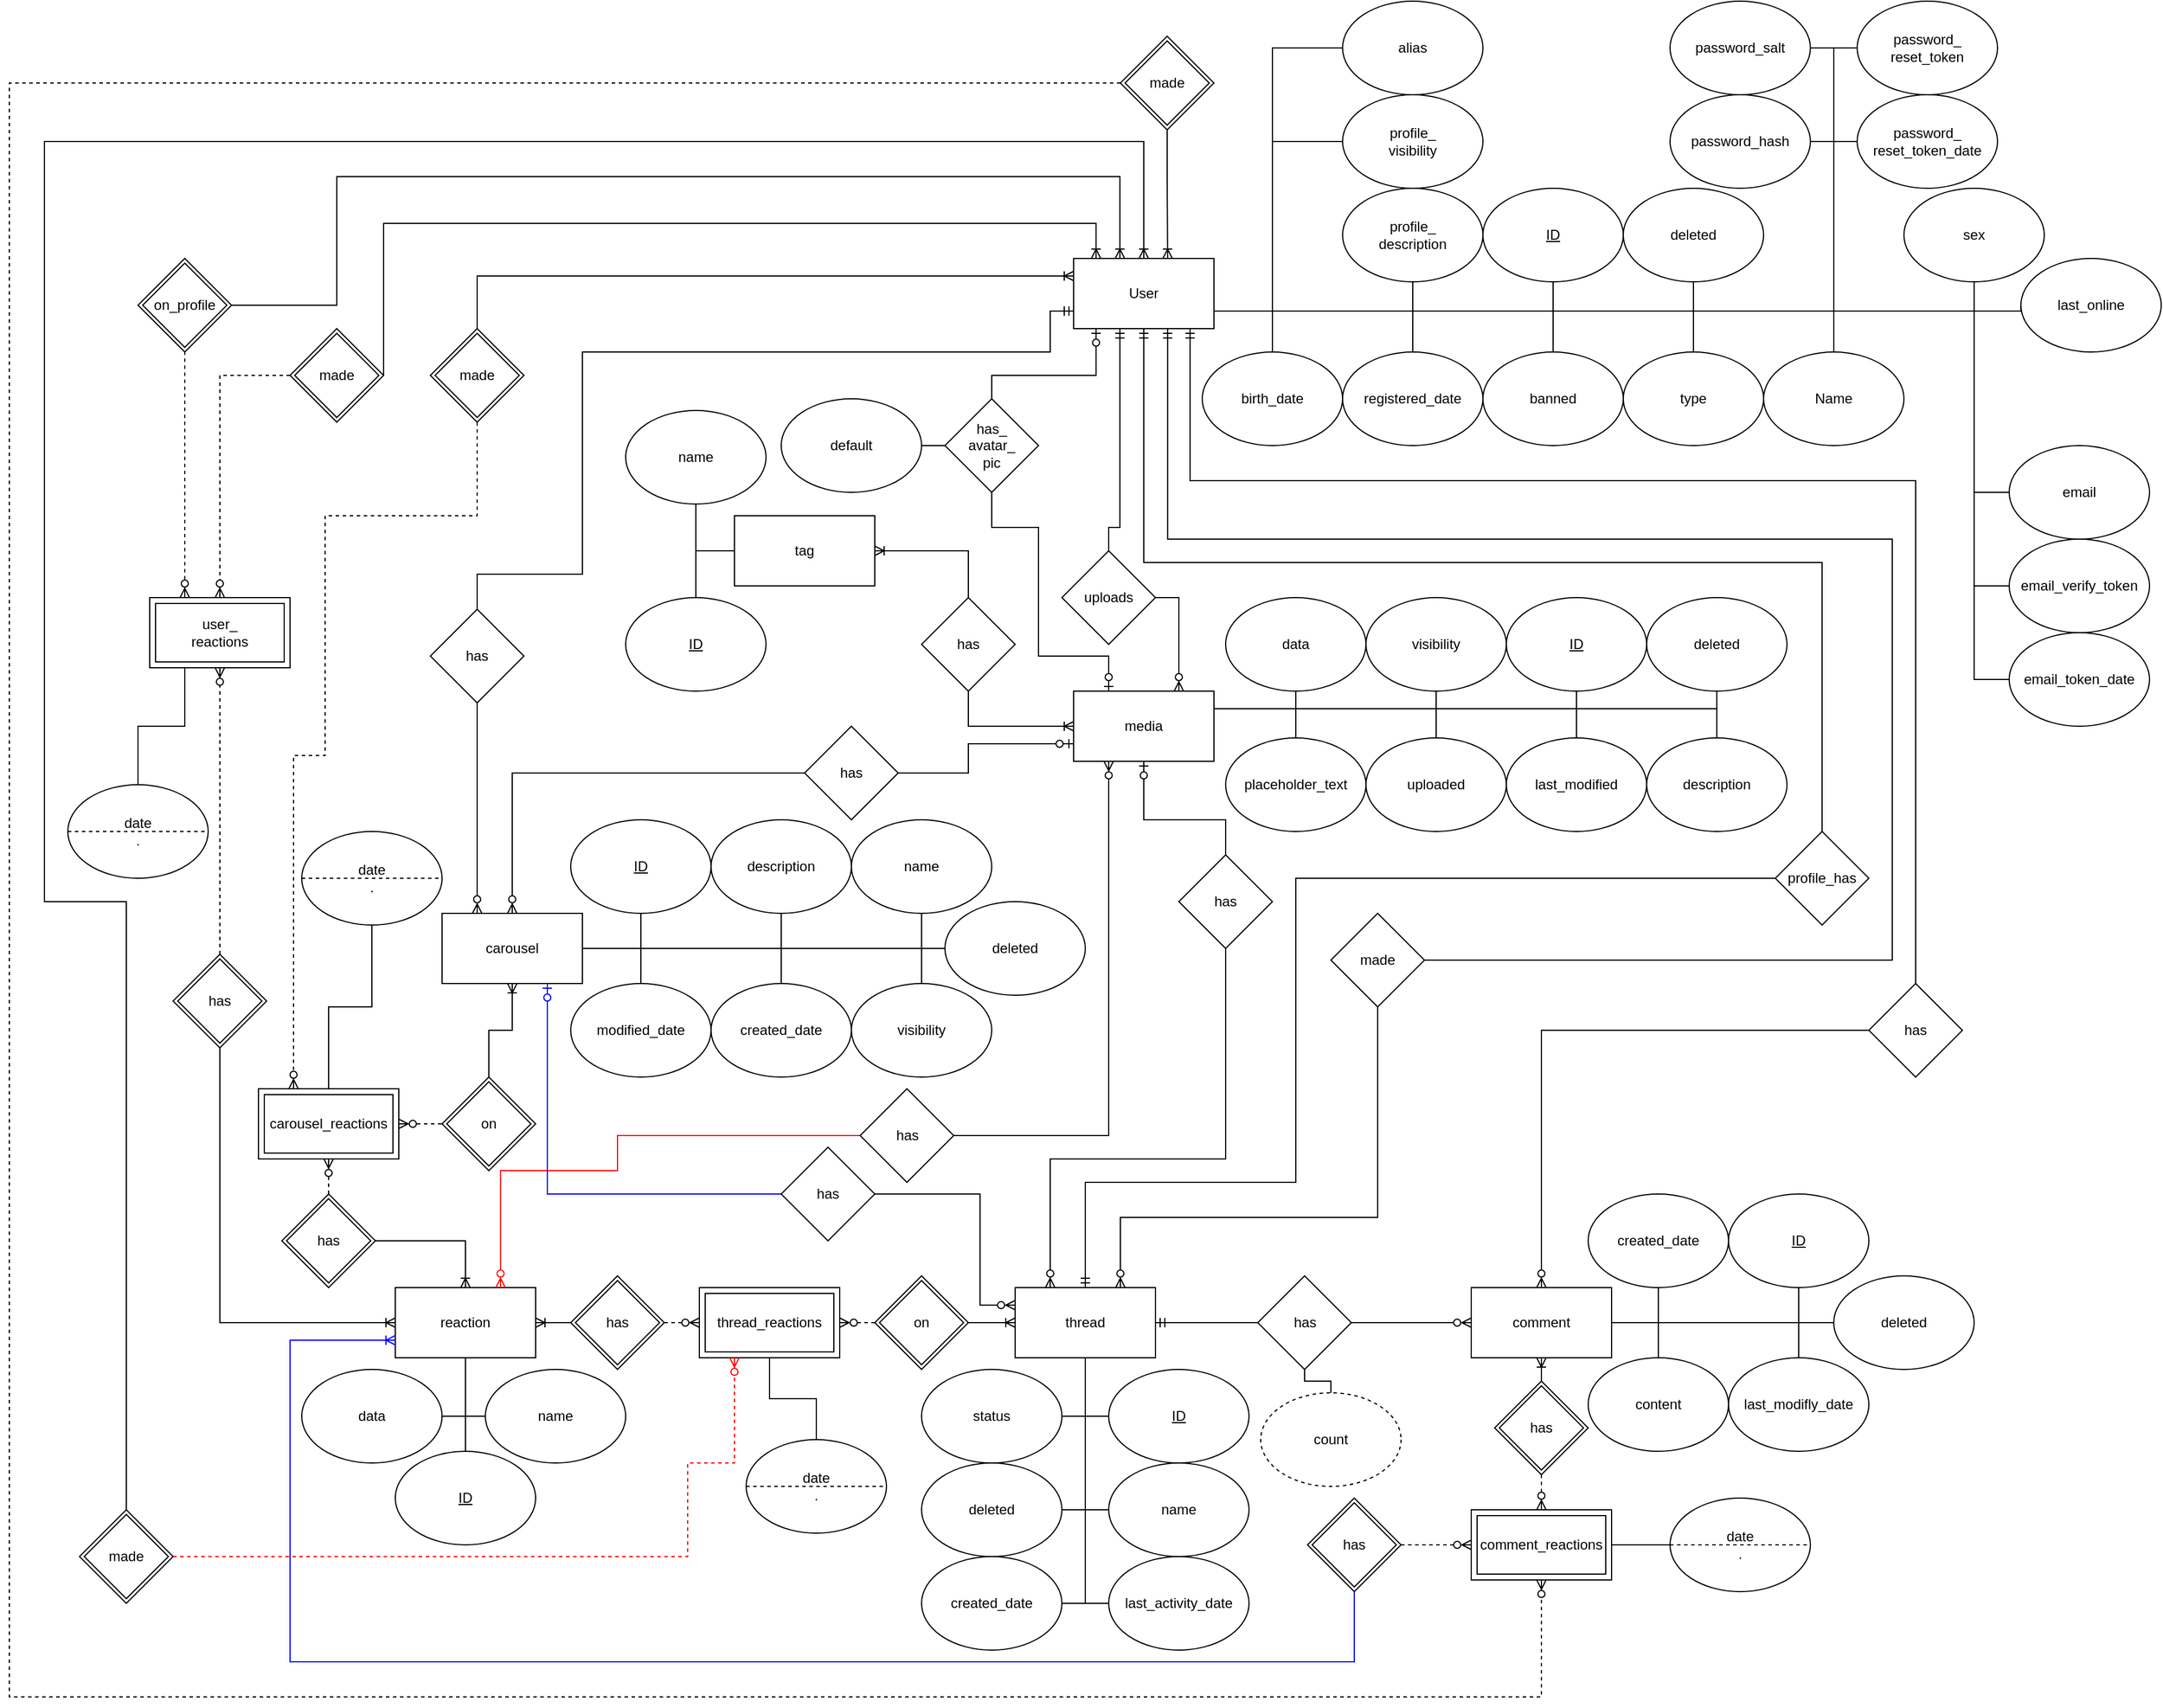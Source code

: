 <mxfile version="20.8.16" type="device"><diagram id="MtypJzg6Tb8qFFEwFL70" name="1 oldal"><mxGraphModel dx="3071" dy="1997" grid="1" gridSize="10" guides="1" tooltips="1" connect="1" arrows="1" fold="1" page="1" pageScale="1" pageWidth="827" pageHeight="1169" math="0" shadow="0"><root><mxCell id="0"/><mxCell id="1" parent="0"/><mxCell id="dZfeglvte216Bx80sz5y-131" style="edgeStyle=orthogonalEdgeStyle;rounded=0;orthogonalLoop=1;jettySize=auto;html=1;exitX=0.33;exitY=1;exitDx=0;exitDy=0;entryX=0.5;entryY=0;entryDx=0;entryDy=0;endArrow=none;endFill=0;startArrow=ERmandOne;startFill=0;exitPerimeter=0;" parent="1" source="dZfeglvte216Bx80sz5y-1" target="dZfeglvte216Bx80sz5y-130" edge="1"><mxGeometry relative="1" as="geometry"><Array as="points"><mxPoint x="-90" y="140"/></Array></mxGeometry></mxCell><mxCell id="6D6ECbLCiUqLHoUFoQ9B-78" style="edgeStyle=orthogonalEdgeStyle;rounded=0;orthogonalLoop=1;jettySize=auto;html=1;exitX=1;exitY=0.75;exitDx=0;exitDy=0;endArrow=none;endFill=0;" parent="1" source="dZfeglvte216Bx80sz5y-1" target="dZfeglvte216Bx80sz5y-3" edge="1"><mxGeometry relative="1" as="geometry"><Array as="points"><mxPoint x="280" y="-45"/></Array></mxGeometry></mxCell><mxCell id="dZfeglvte216Bx80sz5y-1" value="User" style="rounded=0;whiteSpace=wrap;html=1;points=[[0,0,0,0,0],[0,0.25,0,0,0],[0,0.5,0,0,0],[0,0.75,0,0,0],[0,1,0,0,0],[0.16,0,0,0,0],[0.16,1,0,0,0],[0.33,0,0,0,0],[0.33,1,0,0,0],[0.5,0,0,0,0],[0.5,1,0,0,0],[0.67,0,0,0,0],[0.67,1,0,0,0],[0.83,0,0,0,0],[0.83,1,0,0,0],[1,0,0,0,0],[1,0.25,0,0,0],[1,0.5,0,0,0],[1,0.75,0,0,0],[1,1,0,0,0]];" parent="1" vertex="1"><mxGeometry x="-130" y="-90" width="120" height="60" as="geometry"/></mxCell><mxCell id="dZfeglvte216Bx80sz5y-9" style="edgeStyle=orthogonalEdgeStyle;rounded=0;orthogonalLoop=1;jettySize=auto;html=1;exitX=0.5;exitY=0;exitDx=0;exitDy=0;endArrow=none;endFill=0;entryX=1;entryY=0.75;entryDx=0;entryDy=0;" parent="1" source="dZfeglvte216Bx80sz5y-2" target="dZfeglvte216Bx80sz5y-1" edge="1"><mxGeometry relative="1" as="geometry"><Array as="points"><mxPoint x="520" y="-45"/></Array></mxGeometry></mxCell><mxCell id="dZfeglvte216Bx80sz5y-2" value="Name" style="ellipse;whiteSpace=wrap;html=1;" parent="1" vertex="1"><mxGeometry x="460" y="-10" width="120" height="80" as="geometry"/></mxCell><mxCell id="dZfeglvte216Bx80sz5y-3" value="&lt;u&gt;ID&lt;/u&gt;" style="ellipse;whiteSpace=wrap;html=1;" parent="1" vertex="1"><mxGeometry x="220" y="-150" width="120" height="80" as="geometry"/></mxCell><mxCell id="Mn52vAff-rX5zDL7jaZr-45" style="edgeStyle=orthogonalEdgeStyle;rounded=0;orthogonalLoop=1;jettySize=auto;html=1;exitX=0.5;exitY=0;exitDx=0;exitDy=0;entryX=1;entryY=0.75;entryDx=0;entryDy=0;startArrow=none;startFill=0;endArrow=none;endFill=0;" parent="1" source="dZfeglvte216Bx80sz5y-4" target="dZfeglvte216Bx80sz5y-1" edge="1"><mxGeometry relative="1" as="geometry"/></mxCell><mxCell id="dZfeglvte216Bx80sz5y-4" value="birth_date" style="ellipse;whiteSpace=wrap;html=1;" parent="1" vertex="1"><mxGeometry x="-20" y="-10" width="120" height="80" as="geometry"/></mxCell><mxCell id="Mn52vAff-rX5zDL7jaZr-71" style="edgeStyle=orthogonalEdgeStyle;rounded=0;orthogonalLoop=1;jettySize=auto;html=1;exitX=0.5;exitY=1;exitDx=0;exitDy=0;entryX=1;entryY=0.25;entryDx=0;entryDy=0;startArrow=none;startFill=0;endArrow=none;endFill=0;" parent="1" source="dZfeglvte216Bx80sz5y-16" target="dZfeglvte216Bx80sz5y-17" edge="1"><mxGeometry relative="1" as="geometry"><Array as="points"><mxPoint x="300" y="295"/></Array></mxGeometry></mxCell><mxCell id="dZfeglvte216Bx80sz5y-16" value="&lt;u&gt;ID&lt;/u&gt;" style="ellipse;whiteSpace=wrap;html=1;" parent="1" vertex="1"><mxGeometry x="240" y="200" width="120" height="80" as="geometry"/></mxCell><mxCell id="6D6ECbLCiUqLHoUFoQ9B-86" style="edgeStyle=orthogonalEdgeStyle;rounded=0;orthogonalLoop=1;jettySize=auto;html=1;exitX=0.25;exitY=0;exitDx=0;exitDy=0;entryX=0.5;entryY=1;entryDx=0;entryDy=0;endArrow=none;endFill=0;startArrow=ERzeroToOne;startFill=0;" parent="1" source="dZfeglvte216Bx80sz5y-17" target="6D6ECbLCiUqLHoUFoQ9B-84" edge="1"><mxGeometry relative="1" as="geometry"><Array as="points"><mxPoint x="-100" y="250"/><mxPoint x="-160" y="250"/><mxPoint x="-160" y="140"/><mxPoint x="-200" y="140"/></Array></mxGeometry></mxCell><mxCell id="dZfeglvte216Bx80sz5y-17" value="media" style="rounded=0;whiteSpace=wrap;html=1;" parent="1" vertex="1"><mxGeometry x="-130" y="280" width="120" height="60" as="geometry"/></mxCell><mxCell id="Mn52vAff-rX5zDL7jaZr-73" style="edgeStyle=orthogonalEdgeStyle;rounded=0;orthogonalLoop=1;jettySize=auto;html=1;exitX=0.5;exitY=1;exitDx=0;exitDy=0;entryX=1;entryY=0.25;entryDx=0;entryDy=0;startArrow=none;startFill=0;endArrow=none;endFill=0;" parent="1" source="dZfeglvte216Bx80sz5y-18" target="dZfeglvte216Bx80sz5y-17" edge="1"><mxGeometry relative="1" as="geometry"><Array as="points"><mxPoint x="60" y="295"/></Array></mxGeometry></mxCell><mxCell id="dZfeglvte216Bx80sz5y-18" value="data" style="ellipse;whiteSpace=wrap;html=1;" parent="1" vertex="1"><mxGeometry y="200" width="120" height="80" as="geometry"/></mxCell><mxCell id="Mn52vAff-rX5zDL7jaZr-98" style="edgeStyle=orthogonalEdgeStyle;rounded=0;orthogonalLoop=1;jettySize=auto;html=1;exitX=0.5;exitY=1;exitDx=0;exitDy=0;entryX=1;entryY=0.25;entryDx=0;entryDy=0;startArrow=none;startFill=0;endArrow=none;endFill=0;" parent="1" source="dZfeglvte216Bx80sz5y-24" target="dZfeglvte216Bx80sz5y-17" edge="1"><mxGeometry relative="1" as="geometry"><Array as="points"><mxPoint x="180" y="295"/></Array></mxGeometry></mxCell><mxCell id="dZfeglvte216Bx80sz5y-24" value="visibility" style="ellipse;whiteSpace=wrap;html=1;" parent="1" vertex="1"><mxGeometry x="120" y="200" width="120" height="80" as="geometry"/></mxCell><mxCell id="6D6ECbLCiUqLHoUFoQ9B-79" style="edgeStyle=orthogonalEdgeStyle;rounded=0;orthogonalLoop=1;jettySize=auto;html=1;exitX=1;exitY=0.5;exitDx=0;exitDy=0;entryX=1;entryY=0.75;entryDx=0;entryDy=0;endArrow=none;endFill=0;" parent="1" source="dZfeglvte216Bx80sz5y-34" target="dZfeglvte216Bx80sz5y-1" edge="1"><mxGeometry relative="1" as="geometry"><Array as="points"><mxPoint x="520" y="-190"/><mxPoint x="520" y="-45"/></Array></mxGeometry></mxCell><mxCell id="dZfeglvte216Bx80sz5y-34" value="password_hash" style="ellipse;whiteSpace=wrap;html=1;" parent="1" vertex="1"><mxGeometry x="380" y="-230" width="120" height="80" as="geometry"/></mxCell><mxCell id="Mn52vAff-rX5zDL7jaZr-44" style="edgeStyle=orthogonalEdgeStyle;rounded=0;orthogonalLoop=1;jettySize=auto;html=1;exitX=0.5;exitY=0;exitDx=0;exitDy=0;entryX=1;entryY=0.75;entryDx=0;entryDy=0;startArrow=none;startFill=0;endArrow=none;endFill=0;" parent="1" source="dZfeglvte216Bx80sz5y-36" target="dZfeglvte216Bx80sz5y-1" edge="1"><mxGeometry relative="1" as="geometry"/></mxCell><mxCell id="dZfeglvte216Bx80sz5y-36" value="registered_date" style="ellipse;whiteSpace=wrap;html=1;" parent="1" vertex="1"><mxGeometry x="100" y="-10" width="120" height="80" as="geometry"/></mxCell><mxCell id="dZfeglvte216Bx80sz5y-52" style="edgeStyle=orthogonalEdgeStyle;rounded=0;orthogonalLoop=1;jettySize=auto;html=1;exitX=0.5;exitY=1;exitDx=0;exitDy=0;endArrow=none;endFill=0;entryX=1;entryY=0.5;entryDx=0;entryDy=0;" parent="1" source="dZfeglvte216Bx80sz5y-44" target="dZfeglvte216Bx80sz5y-51" edge="1"><mxGeometry relative="1" as="geometry"><Array as="points"><mxPoint x="-120" y="900"/></Array></mxGeometry></mxCell><mxCell id="UAhE1bvouWM0LQ9jqx9I-11" style="edgeStyle=orthogonalEdgeStyle;rounded=0;orthogonalLoop=1;jettySize=auto;html=1;entryX=0;entryY=0.5;entryDx=0;entryDy=0;startArrow=ERmandOne;startFill=0;endArrow=none;endFill=0;exitX=0.5;exitY=0;exitDx=0;exitDy=0;" parent="1" source="dZfeglvte216Bx80sz5y-44" target="UAhE1bvouWM0LQ9jqx9I-10" edge="1"><mxGeometry relative="1" as="geometry"><Array as="points"><mxPoint x="-120" y="700"/><mxPoint x="60" y="700"/><mxPoint x="60" y="440"/></Array></mxGeometry></mxCell><mxCell id="QkJv09YXslSsdKplmNHM-7" style="edgeStyle=orthogonalEdgeStyle;rounded=0;orthogonalLoop=1;jettySize=auto;html=1;entryX=1;entryY=0.5;entryDx=0;entryDy=0;endArrow=none;endFill=0;startArrow=ERzeroToMany;startFill=0;exitX=0;exitY=0.25;exitDx=0;exitDy=0;" parent="1" source="dZfeglvte216Bx80sz5y-44" target="QkJv09YXslSsdKplmNHM-5" edge="1"><mxGeometry relative="1" as="geometry"><mxPoint x="-210" y="790" as="sourcePoint"/><Array as="points"><mxPoint x="-210" y="805"/><mxPoint x="-210" y="710"/></Array></mxGeometry></mxCell><mxCell id="QkJv09YXslSsdKplmNHM-10" style="edgeStyle=orthogonalEdgeStyle;rounded=0;orthogonalLoop=1;jettySize=auto;html=1;exitX=0.75;exitY=0;exitDx=0;exitDy=0;entryX=0.5;entryY=1;entryDx=0;entryDy=0;strokeColor=#000000;startArrow=ERzeroToMany;startFill=0;endArrow=none;endFill=0;" parent="1" source="dZfeglvte216Bx80sz5y-44" target="QkJv09YXslSsdKplmNHM-9" edge="1"><mxGeometry relative="1" as="geometry"><Array as="points"><mxPoint x="-90" y="730"/><mxPoint x="130" y="730"/></Array></mxGeometry></mxCell><mxCell id="dZfeglvte216Bx80sz5y-44" value="thread" style="rounded=0;whiteSpace=wrap;html=1;" parent="1" vertex="1"><mxGeometry x="-180" y="790" width="120" height="60" as="geometry"/></mxCell><mxCell id="Mn52vAff-rX5zDL7jaZr-59" style="edgeStyle=orthogonalEdgeStyle;rounded=0;orthogonalLoop=1;jettySize=auto;html=1;exitX=0;exitY=0.5;exitDx=0;exitDy=0;entryX=0.5;entryY=1;entryDx=0;entryDy=0;startArrow=none;startFill=0;endArrow=none;endFill=0;" parent="1" source="dZfeglvte216Bx80sz5y-45" target="dZfeglvte216Bx80sz5y-44" edge="1"><mxGeometry relative="1" as="geometry"><Array as="points"><mxPoint x="-120" y="900"/></Array></mxGeometry></mxCell><mxCell id="dZfeglvte216Bx80sz5y-45" value="&lt;u&gt;ID&lt;/u&gt;" style="ellipse;whiteSpace=wrap;html=1;" parent="1" vertex="1"><mxGeometry x="-100" y="860" width="120" height="80" as="geometry"/></mxCell><mxCell id="Mn52vAff-rX5zDL7jaZr-58" style="edgeStyle=orthogonalEdgeStyle;rounded=0;orthogonalLoop=1;jettySize=auto;html=1;exitX=0;exitY=0.5;exitDx=0;exitDy=0;entryX=0.5;entryY=1;entryDx=0;entryDy=0;startArrow=none;startFill=0;endArrow=none;endFill=0;" parent="1" source="dZfeglvte216Bx80sz5y-47" target="dZfeglvte216Bx80sz5y-44" edge="1"><mxGeometry relative="1" as="geometry"/></mxCell><mxCell id="dZfeglvte216Bx80sz5y-47" value="name" style="ellipse;whiteSpace=wrap;html=1;" parent="1" vertex="1"><mxGeometry x="-100" y="940" width="120" height="80" as="geometry"/></mxCell><mxCell id="Mn52vAff-rX5zDL7jaZr-107" style="edgeStyle=orthogonalEdgeStyle;rounded=0;orthogonalLoop=1;jettySize=auto;html=1;exitX=1;exitY=0.5;exitDx=0;exitDy=0;entryX=0.5;entryY=1;entryDx=0;entryDy=0;startArrow=none;startFill=0;endArrow=none;endFill=0;" parent="1" source="dZfeglvte216Bx80sz5y-49" target="dZfeglvte216Bx80sz5y-44" edge="1"><mxGeometry relative="1" as="geometry"><Array as="points"><mxPoint x="-120" y="1060"/></Array></mxGeometry></mxCell><mxCell id="dZfeglvte216Bx80sz5y-49" value="created_date" style="ellipse;whiteSpace=wrap;html=1;" parent="1" vertex="1"><mxGeometry x="-260" y="1020" width="120" height="80" as="geometry"/></mxCell><mxCell id="dZfeglvte216Bx80sz5y-51" value="status" style="ellipse;whiteSpace=wrap;html=1;" parent="1" vertex="1"><mxGeometry x="-260" y="860" width="120" height="80" as="geometry"/></mxCell><mxCell id="Mn52vAff-rX5zDL7jaZr-100" style="edgeStyle=orthogonalEdgeStyle;rounded=0;orthogonalLoop=1;jettySize=auto;html=1;exitX=0.5;exitY=0;exitDx=0;exitDy=0;entryX=0;entryY=0.5;entryDx=0;entryDy=0;startArrow=ERzeroToMany;startFill=0;endArrow=none;endFill=0;" parent="1" source="dZfeglvte216Bx80sz5y-53" target="Mn52vAff-rX5zDL7jaZr-99" edge="1"><mxGeometry relative="1" as="geometry"><Array as="points"><mxPoint x="270" y="570"/></Array></mxGeometry></mxCell><mxCell id="dZfeglvte216Bx80sz5y-53" value="comment" style="rounded=0;whiteSpace=wrap;html=1;" parent="1" vertex="1"><mxGeometry x="210" y="790" width="120" height="60" as="geometry"/></mxCell><mxCell id="Mn52vAff-rX5zDL7jaZr-47" style="edgeStyle=orthogonalEdgeStyle;rounded=0;orthogonalLoop=1;jettySize=auto;html=1;exitX=0.5;exitY=1;exitDx=0;exitDy=0;entryX=1;entryY=0.5;entryDx=0;entryDy=0;startArrow=none;startFill=0;endArrow=none;endFill=0;" parent="1" source="dZfeglvte216Bx80sz5y-54" target="dZfeglvte216Bx80sz5y-53" edge="1"><mxGeometry relative="1" as="geometry"/></mxCell><mxCell id="dZfeglvte216Bx80sz5y-54" value="&lt;u&gt;ID&lt;/u&gt;" style="ellipse;whiteSpace=wrap;html=1;" parent="1" vertex="1"><mxGeometry x="430" y="710" width="120" height="80" as="geometry"/></mxCell><mxCell id="Mn52vAff-rX5zDL7jaZr-54" style="edgeStyle=orthogonalEdgeStyle;rounded=0;orthogonalLoop=1;jettySize=auto;html=1;exitX=0.5;exitY=1;exitDx=0;exitDy=0;entryX=1;entryY=0.5;entryDx=0;entryDy=0;startArrow=none;startFill=0;endArrow=none;endFill=0;" parent="1" source="dZfeglvte216Bx80sz5y-56" target="dZfeglvte216Bx80sz5y-53" edge="1"><mxGeometry relative="1" as="geometry"/></mxCell><mxCell id="dZfeglvte216Bx80sz5y-56" value="created_date" style="ellipse;whiteSpace=wrap;html=1;" parent="1" vertex="1"><mxGeometry x="310" y="710" width="120" height="80" as="geometry"/></mxCell><mxCell id="Mn52vAff-rX5zDL7jaZr-46" style="edgeStyle=orthogonalEdgeStyle;rounded=0;orthogonalLoop=1;jettySize=auto;html=1;exitX=0.5;exitY=0;exitDx=0;exitDy=0;entryX=1;entryY=0.5;entryDx=0;entryDy=0;startArrow=none;startFill=0;endArrow=none;endFill=0;" parent="1" source="dZfeglvte216Bx80sz5y-58" target="dZfeglvte216Bx80sz5y-53" edge="1"><mxGeometry relative="1" as="geometry"/></mxCell><mxCell id="dZfeglvte216Bx80sz5y-58" value="last_modifly_date" style="ellipse;whiteSpace=wrap;html=1;" parent="1" vertex="1"><mxGeometry x="430" y="850" width="120" height="80" as="geometry"/></mxCell><mxCell id="Mn52vAff-rX5zDL7jaZr-48" style="edgeStyle=orthogonalEdgeStyle;rounded=0;orthogonalLoop=1;jettySize=auto;html=1;exitX=0.5;exitY=0;exitDx=0;exitDy=0;entryX=1;entryY=0.5;entryDx=0;entryDy=0;startArrow=none;startFill=0;endArrow=none;endFill=0;" parent="1" source="dZfeglvte216Bx80sz5y-60" target="dZfeglvte216Bx80sz5y-53" edge="1"><mxGeometry relative="1" as="geometry"/></mxCell><mxCell id="dZfeglvte216Bx80sz5y-60" value="content" style="ellipse;whiteSpace=wrap;html=1;" parent="1" vertex="1"><mxGeometry x="310" y="850" width="120" height="80" as="geometry"/></mxCell><mxCell id="Mn52vAff-rX5zDL7jaZr-28" style="edgeStyle=orthogonalEdgeStyle;rounded=0;orthogonalLoop=1;jettySize=auto;html=1;exitX=0;exitY=0.5;exitDx=0;exitDy=0;startArrow=none;startFill=0;endArrow=none;endFill=0;" parent="1" source="dZfeglvte216Bx80sz5y-72" edge="1"><mxGeometry relative="1" as="geometry"><mxPoint x="-10" y="-45" as="targetPoint"/><Array as="points"><mxPoint x="640" y="110"/><mxPoint x="640" y="-45"/></Array></mxGeometry></mxCell><mxCell id="dZfeglvte216Bx80sz5y-72" value="email" style="ellipse;whiteSpace=wrap;html=1;" parent="1" vertex="1"><mxGeometry x="670" y="70" width="120" height="80" as="geometry"/></mxCell><mxCell id="Mn52vAff-rX5zDL7jaZr-29" style="edgeStyle=orthogonalEdgeStyle;rounded=0;orthogonalLoop=1;jettySize=auto;html=1;exitX=0;exitY=0.5;exitDx=0;exitDy=0;entryX=1;entryY=0.75;entryDx=0;entryDy=0;startArrow=none;startFill=0;endArrow=none;endFill=0;" parent="1" source="dZfeglvte216Bx80sz5y-74" target="dZfeglvte216Bx80sz5y-1" edge="1"><mxGeometry relative="1" as="geometry"><Array as="points"><mxPoint x="640" y="190"/><mxPoint x="640" y="-45"/></Array></mxGeometry></mxCell><mxCell id="dZfeglvte216Bx80sz5y-74" value="email_verify_token" style="ellipse;whiteSpace=wrap;html=1;" parent="1" vertex="1"><mxGeometry x="670" y="150" width="120" height="80" as="geometry"/></mxCell><mxCell id="dZfeglvte216Bx80sz5y-77" value="tag" style="rounded=0;whiteSpace=wrap;html=1;" parent="1" vertex="1"><mxGeometry x="-420" y="130" width="120" height="60" as="geometry"/></mxCell><mxCell id="dZfeglvte216Bx80sz5y-79" style="edgeStyle=orthogonalEdgeStyle;rounded=0;orthogonalLoop=1;jettySize=auto;html=1;exitX=0.5;exitY=1;exitDx=0;exitDy=0;endArrow=none;endFill=0;entryX=0;entryY=0.5;entryDx=0;entryDy=0;" parent="1" source="dZfeglvte216Bx80sz5y-78" target="dZfeglvte216Bx80sz5y-77" edge="1"><mxGeometry relative="1" as="geometry"><Array as="points"><mxPoint x="-453" y="160"/></Array></mxGeometry></mxCell><mxCell id="dZfeglvte216Bx80sz5y-78" value="name" style="ellipse;whiteSpace=wrap;html=1;" parent="1" vertex="1"><mxGeometry x="-513" y="40" width="120" height="80" as="geometry"/></mxCell><mxCell id="Mn52vAff-rX5zDL7jaZr-88" style="edgeStyle=orthogonalEdgeStyle;rounded=0;orthogonalLoop=1;jettySize=auto;html=1;exitX=0;exitY=0.5;exitDx=0;exitDy=0;startArrow=none;startFill=0;endArrow=none;endFill=0;entryX=1;entryY=0.75;entryDx=0;entryDy=0;" parent="1" source="dZfeglvte216Bx80sz5y-86" target="dZfeglvte216Bx80sz5y-1" edge="1"><mxGeometry relative="1" as="geometry"><mxPoint x="10" y="-50" as="targetPoint"/><Array as="points"><mxPoint x="40" y="-190"/><mxPoint x="40" y="-45"/></Array></mxGeometry></mxCell><mxCell id="dZfeglvte216Bx80sz5y-86" value="profile_&lt;br&gt;visibility" style="ellipse;whiteSpace=wrap;html=1;" parent="1" vertex="1"><mxGeometry x="100" y="-230" width="120" height="80" as="geometry"/></mxCell><mxCell id="Mn52vAff-rX5zDL7jaZr-78" style="edgeStyle=orthogonalEdgeStyle;rounded=0;orthogonalLoop=1;jettySize=auto;html=1;startArrow=none;startFill=0;endArrow=none;endFill=0;entryX=1;entryY=0.75;entryDx=0;entryDy=0;exitX=0.5;exitY=1;exitDx=0;exitDy=0;" parent="1" source="dZfeglvte216Bx80sz5y-88" target="dZfeglvte216Bx80sz5y-1" edge="1"><mxGeometry relative="1" as="geometry"><mxPoint x="-370" y="-10" as="targetPoint"/><Array as="points"><mxPoint x="160" y="-45"/></Array></mxGeometry></mxCell><mxCell id="dZfeglvte216Bx80sz5y-88" value="profile_&lt;br&gt;description" style="ellipse;whiteSpace=wrap;html=1;" parent="1" vertex="1"><mxGeometry x="100" y="-150" width="120" height="80" as="geometry"/></mxCell><mxCell id="dZfeglvte216Bx80sz5y-132" style="edgeStyle=orthogonalEdgeStyle;rounded=0;orthogonalLoop=1;jettySize=auto;html=1;exitX=1;exitY=0.5;exitDx=0;exitDy=0;endArrow=ERzeroToMany;endFill=0;entryX=0.75;entryY=0;entryDx=0;entryDy=0;" parent="1" source="dZfeglvte216Bx80sz5y-130" target="dZfeglvte216Bx80sz5y-17" edge="1"><mxGeometry relative="1" as="geometry"><Array as="points"><mxPoint x="-40" y="200"/></Array></mxGeometry></mxCell><mxCell id="dZfeglvte216Bx80sz5y-130" value="uploads" style="rhombus;whiteSpace=wrap;html=1;" parent="1" vertex="1"><mxGeometry x="-140" y="160" width="80" height="80" as="geometry"/></mxCell><mxCell id="dZfeglvte216Bx80sz5y-134" style="edgeStyle=orthogonalEdgeStyle;rounded=0;orthogonalLoop=1;jettySize=auto;html=1;exitX=0.5;exitY=1;exitDx=0;exitDy=0;entryX=0;entryY=0.5;entryDx=0;entryDy=0;endArrow=ERoneToMany;endFill=0;" parent="1" source="dZfeglvte216Bx80sz5y-133" target="dZfeglvte216Bx80sz5y-17" edge="1"><mxGeometry relative="1" as="geometry"><Array as="points"><mxPoint x="-220" y="310"/></Array></mxGeometry></mxCell><mxCell id="dZfeglvte216Bx80sz5y-135" style="edgeStyle=orthogonalEdgeStyle;rounded=0;orthogonalLoop=1;jettySize=auto;html=1;exitX=0.5;exitY=0;exitDx=0;exitDy=0;entryX=1;entryY=0.5;entryDx=0;entryDy=0;endArrow=ERoneToMany;endFill=0;startArrow=none;startFill=0;" parent="1" source="dZfeglvte216Bx80sz5y-133" target="dZfeglvte216Bx80sz5y-77" edge="1"><mxGeometry relative="1" as="geometry"/></mxCell><mxCell id="dZfeglvte216Bx80sz5y-133" value="has" style="rhombus;whiteSpace=wrap;html=1;" parent="1" vertex="1"><mxGeometry x="-260" y="200" width="80" height="80" as="geometry"/></mxCell><mxCell id="Mn52vAff-rX5zDL7jaZr-70" style="edgeStyle=orthogonalEdgeStyle;rounded=0;orthogonalLoop=1;jettySize=auto;html=1;exitX=0.5;exitY=1;exitDx=0;exitDy=0;startArrow=none;startFill=0;endArrow=none;endFill=0;entryX=1;entryY=0.25;entryDx=0;entryDy=0;" parent="1" source="6D6ECbLCiUqLHoUFoQ9B-5" target="dZfeglvte216Bx80sz5y-17" edge="1"><mxGeometry relative="1" as="geometry"><mxPoint x="-10" y="310" as="targetPoint"/><Array as="points"><mxPoint x="420" y="295"/></Array></mxGeometry></mxCell><mxCell id="6D6ECbLCiUqLHoUFoQ9B-5" value="deleted" style="ellipse;whiteSpace=wrap;html=1;" parent="1" vertex="1"><mxGeometry x="360" y="200" width="120" height="80" as="geometry"/></mxCell><mxCell id="6D6ECbLCiUqLHoUFoQ9B-40" style="edgeStyle=orthogonalEdgeStyle;rounded=0;orthogonalLoop=1;jettySize=auto;html=1;exitX=0;exitY=0.5;exitDx=0;exitDy=0;entryX=1;entryY=0.5;entryDx=0;entryDy=0;endArrow=ERmandOne;endFill=0;startArrow=none;startFill=0;" parent="1" source="6D6ECbLCiUqLHoUFoQ9B-17" target="dZfeglvte216Bx80sz5y-44" edge="1"><mxGeometry relative="1" as="geometry"><Array as="points"><mxPoint x="28" y="820"/></Array></mxGeometry></mxCell><mxCell id="Mn52vAff-rX5zDL7jaZr-56" style="edgeStyle=orthogonalEdgeStyle;rounded=0;orthogonalLoop=1;jettySize=auto;html=1;exitX=1;exitY=0.5;exitDx=0;exitDy=0;entryX=0;entryY=0.5;entryDx=0;entryDy=0;startArrow=none;startFill=0;endArrow=ERzeroToMany;endFill=0;" parent="1" source="6D6ECbLCiUqLHoUFoQ9B-17" target="dZfeglvte216Bx80sz5y-53" edge="1"><mxGeometry relative="1" as="geometry"><Array as="points"><mxPoint x="190" y="820"/><mxPoint x="190" y="820"/></Array></mxGeometry></mxCell><mxCell id="6D6ECbLCiUqLHoUFoQ9B-17" value="has" style="rhombus;whiteSpace=wrap;html=1;" parent="1" vertex="1"><mxGeometry x="27.5" y="780" width="80" height="80" as="geometry"/></mxCell><mxCell id="6D6ECbLCiUqLHoUFoQ9B-38" style="edgeStyle=orthogonalEdgeStyle;rounded=0;orthogonalLoop=1;jettySize=auto;html=1;exitX=0.5;exitY=1;exitDx=0;exitDy=0;endArrow=ERzeroToMany;endFill=0;startArrow=none;startFill=0;entryX=0.25;entryY=0;entryDx=0;entryDy=0;" parent="1" source="6D6ECbLCiUqLHoUFoQ9B-30" target="dZfeglvte216Bx80sz5y-44" edge="1"><mxGeometry relative="1" as="geometry"><Array as="points"><mxPoint y="680"/><mxPoint x="-150" y="680"/></Array><mxPoint x="-110" y="820" as="targetPoint"/></mxGeometry></mxCell><mxCell id="UAhE1bvouWM0LQ9jqx9I-7" style="edgeStyle=orthogonalEdgeStyle;rounded=0;orthogonalLoop=1;jettySize=auto;html=1;exitX=0.5;exitY=0;exitDx=0;exitDy=0;startArrow=none;startFill=0;endArrow=ERzeroToOne;endFill=0;entryX=0.5;entryY=1;entryDx=0;entryDy=0;" parent="1" source="6D6ECbLCiUqLHoUFoQ9B-30" target="dZfeglvte216Bx80sz5y-17" edge="1"><mxGeometry relative="1" as="geometry"><Array as="points"><mxPoint y="390"/><mxPoint x="-70" y="390"/></Array><mxPoint x="-40" y="380" as="targetPoint"/></mxGeometry></mxCell><mxCell id="6D6ECbLCiUqLHoUFoQ9B-30" value="has" style="rhombus;whiteSpace=wrap;html=1;" parent="1" vertex="1"><mxGeometry x="-40" y="420" width="80" height="80" as="geometry"/></mxCell><mxCell id="6D6ECbLCiUqLHoUFoQ9B-39" style="edgeStyle=orthogonalEdgeStyle;rounded=0;orthogonalLoop=1;jettySize=auto;html=1;exitX=0.5;exitY=1;exitDx=0;exitDy=0;endArrow=none;endFill=0;" parent="1" source="dZfeglvte216Bx80sz5y-49" target="dZfeglvte216Bx80sz5y-49" edge="1"><mxGeometry relative="1" as="geometry"/></mxCell><mxCell id="Mn52vAff-rX5zDL7jaZr-63" style="edgeStyle=orthogonalEdgeStyle;rounded=0;orthogonalLoop=1;jettySize=auto;html=1;exitX=0;exitY=0.5;exitDx=0;exitDy=0;entryX=0.5;entryY=1;entryDx=0;entryDy=0;startArrow=none;startFill=0;endArrow=none;endFill=0;" parent="1" source="6D6ECbLCiUqLHoUFoQ9B-64" target="dZfeglvte216Bx80sz5y-44" edge="1"><mxGeometry relative="1" as="geometry"><Array as="points"><mxPoint x="-120" y="1060"/></Array></mxGeometry></mxCell><mxCell id="6D6ECbLCiUqLHoUFoQ9B-64" value="last_activity_date" style="ellipse;whiteSpace=wrap;html=1;" parent="1" vertex="1"><mxGeometry x="-100" y="1020" width="120" height="80" as="geometry"/></mxCell><mxCell id="6D6ECbLCiUqLHoUFoQ9B-85" style="edgeStyle=orthogonalEdgeStyle;rounded=0;orthogonalLoop=1;jettySize=auto;html=1;exitX=0.5;exitY=0;exitDx=0;exitDy=0;endArrow=ERzeroToOne;endFill=0;entryX=0.16;entryY=1;entryDx=0;entryDy=0;entryPerimeter=0;" parent="1" source="6D6ECbLCiUqLHoUFoQ9B-84" target="dZfeglvte216Bx80sz5y-1" edge="1"><mxGeometry relative="1" as="geometry"><mxPoint x="-400" y="20" as="targetPoint"/><Array as="points"><mxPoint x="-200" y="10"/><mxPoint x="-111" y="10"/></Array></mxGeometry></mxCell><mxCell id="6D6ECbLCiUqLHoUFoQ9B-84" value="has_&lt;br&gt;avatar_&lt;br&gt;pic" style="rhombus;whiteSpace=wrap;html=1;" parent="1" vertex="1"><mxGeometry x="-240" y="30" width="80" height="80" as="geometry"/></mxCell><mxCell id="6D6ECbLCiUqLHoUFoQ9B-92" style="edgeStyle=orthogonalEdgeStyle;rounded=0;orthogonalLoop=1;jettySize=auto;html=1;exitX=0;exitY=0.5;exitDx=0;exitDy=0;endArrow=none;endFill=0;entryX=1;entryY=0.75;entryDx=0;entryDy=0;" parent="1" source="6D6ECbLCiUqLHoUFoQ9B-90" target="dZfeglvte216Bx80sz5y-1" edge="1"><mxGeometry relative="1" as="geometry"><mxPoint x="-50" y="-130" as="targetPoint"/><Array as="points"><mxPoint x="680" y="-45"/></Array></mxGeometry></mxCell><mxCell id="6D6ECbLCiUqLHoUFoQ9B-90" value="last_online" style="ellipse;whiteSpace=wrap;html=1;" parent="1" vertex="1"><mxGeometry x="680" y="-90" width="120" height="80" as="geometry"/></mxCell><mxCell id="UAhE1bvouWM0LQ9jqx9I-9" style="edgeStyle=orthogonalEdgeStyle;rounded=0;orthogonalLoop=1;jettySize=auto;html=1;exitX=0.5;exitY=0;exitDx=0;exitDy=0;entryX=1;entryY=0.75;entryDx=0;entryDy=0;startArrow=none;startFill=0;endArrow=none;endFill=0;" parent="1" source="UAhE1bvouWM0LQ9jqx9I-8" target="dZfeglvte216Bx80sz5y-1" edge="1"><mxGeometry relative="1" as="geometry"><Array as="points"><mxPoint x="400" y="-45"/></Array></mxGeometry></mxCell><mxCell id="UAhE1bvouWM0LQ9jqx9I-8" value="type" style="ellipse;whiteSpace=wrap;html=1;" parent="1" vertex="1"><mxGeometry x="340" y="-10" width="120" height="80" as="geometry"/></mxCell><mxCell id="UAhE1bvouWM0LQ9jqx9I-12" style="edgeStyle=orthogonalEdgeStyle;rounded=0;orthogonalLoop=1;jettySize=auto;html=1;exitX=0.5;exitY=0;exitDx=0;exitDy=0;startArrow=none;startFill=0;endArrow=ERmandOne;endFill=0;entryX=0.5;entryY=1;entryDx=0;entryDy=0;entryPerimeter=0;" parent="1" source="UAhE1bvouWM0LQ9jqx9I-10" target="dZfeglvte216Bx80sz5y-1" edge="1"><mxGeometry relative="1" as="geometry"><Array as="points"><mxPoint x="510" y="170"/><mxPoint x="-70" y="170"/></Array><mxPoint x="-50" y="-10" as="targetPoint"/></mxGeometry></mxCell><mxCell id="UAhE1bvouWM0LQ9jqx9I-10" value="profile_has" style="rhombus;whiteSpace=wrap;html=1;" parent="1" vertex="1"><mxGeometry x="470" y="400" width="80" height="80" as="geometry"/></mxCell><mxCell id="UAhE1bvouWM0LQ9jqx9I-25" style="edgeStyle=orthogonalEdgeStyle;rounded=0;orthogonalLoop=1;jettySize=auto;html=1;exitX=1;exitY=0.5;exitDx=0;exitDy=0;entryX=0.5;entryY=1;entryDx=0;entryDy=0;startArrow=none;startFill=0;endArrow=none;endFill=0;" parent="1" source="UAhE1bvouWM0LQ9jqx9I-24" target="dZfeglvte216Bx80sz5y-44" edge="1"><mxGeometry relative="1" as="geometry"><Array as="points"><mxPoint x="-120" y="980"/></Array></mxGeometry></mxCell><mxCell id="UAhE1bvouWM0LQ9jqx9I-24" value="deleted" style="ellipse;whiteSpace=wrap;html=1;" parent="1" vertex="1"><mxGeometry x="-260" y="940" width="120" height="80" as="geometry"/></mxCell><mxCell id="UAhE1bvouWM0LQ9jqx9I-60" style="edgeStyle=orthogonalEdgeStyle;rounded=0;orthogonalLoop=1;jettySize=auto;html=1;exitX=0.5;exitY=1;exitDx=0;exitDy=0;entryX=1;entryY=0.75;entryDx=0;entryDy=0;startArrow=none;startFill=0;endArrow=none;endFill=0;" parent="1" source="UAhE1bvouWM0LQ9jqx9I-59" target="dZfeglvte216Bx80sz5y-1" edge="1"><mxGeometry relative="1" as="geometry"><Array as="points"><mxPoint x="400" y="-45"/></Array></mxGeometry></mxCell><mxCell id="UAhE1bvouWM0LQ9jqx9I-59" value="deleted" style="ellipse;whiteSpace=wrap;html=1;" parent="1" vertex="1"><mxGeometry x="340" y="-150" width="120" height="80" as="geometry"/></mxCell><mxCell id="Mn52vAff-rX5zDL7jaZr-43" style="edgeStyle=orthogonalEdgeStyle;rounded=0;orthogonalLoop=1;jettySize=auto;html=1;exitX=0.5;exitY=0;exitDx=0;exitDy=0;entryX=1;entryY=0.75;entryDx=0;entryDy=0;startArrow=none;startFill=0;endArrow=none;endFill=0;" parent="1" source="UAhE1bvouWM0LQ9jqx9I-61" target="dZfeglvte216Bx80sz5y-1" edge="1"><mxGeometry relative="1" as="geometry"/></mxCell><mxCell id="UAhE1bvouWM0LQ9jqx9I-61" value="banned" style="ellipse;whiteSpace=wrap;html=1;" parent="1" vertex="1"><mxGeometry x="220" y="-10" width="120" height="80" as="geometry"/></mxCell><mxCell id="Mn52vAff-rX5zDL7jaZr-102" style="edgeStyle=orthogonalEdgeStyle;rounded=0;orthogonalLoop=1;jettySize=auto;html=1;exitX=0.5;exitY=0;exitDx=0;exitDy=0;entryX=0.83;entryY=1;entryDx=0;entryDy=0;startArrow=none;startFill=0;endArrow=ERmandOne;endFill=0;entryPerimeter=0;" parent="1" source="Mn52vAff-rX5zDL7jaZr-99" target="dZfeglvte216Bx80sz5y-1" edge="1"><mxGeometry relative="1" as="geometry"><Array as="points"><mxPoint x="590" y="100"/><mxPoint x="-30" y="100"/></Array></mxGeometry></mxCell><mxCell id="Mn52vAff-rX5zDL7jaZr-99" value="has" style="rhombus;whiteSpace=wrap;html=1;" parent="1" vertex="1"><mxGeometry x="550" y="530" width="80" height="80" as="geometry"/></mxCell><mxCell id="-5fK-wkunYE34qFGGVz6-3" style="edgeStyle=orthogonalEdgeStyle;rounded=0;orthogonalLoop=1;jettySize=auto;html=1;exitX=0.5;exitY=0;exitDx=0;exitDy=0;endArrow=none;endFill=0;entryX=1;entryY=0.25;entryDx=0;entryDy=0;" parent="1" source="-5fK-wkunYE34qFGGVz6-1" target="dZfeglvte216Bx80sz5y-17" edge="1"><mxGeometry relative="1" as="geometry"><mxPoint x="50" y="300" as="targetPoint"/><Array as="points"><mxPoint x="420" y="295"/></Array></mxGeometry></mxCell><mxCell id="-5fK-wkunYE34qFGGVz6-1" value="description" style="ellipse;whiteSpace=wrap;html=1;" parent="1" vertex="1"><mxGeometry x="360" y="320" width="120" height="80" as="geometry"/></mxCell><mxCell id="-5fK-wkunYE34qFGGVz6-5" style="edgeStyle=orthogonalEdgeStyle;rounded=0;orthogonalLoop=1;jettySize=auto;html=1;exitX=0.5;exitY=0;exitDx=0;exitDy=0;entryX=1;entryY=0.25;entryDx=0;entryDy=0;endArrow=none;endFill=0;" parent="1" source="-5fK-wkunYE34qFGGVz6-4" target="dZfeglvte216Bx80sz5y-17" edge="1"><mxGeometry relative="1" as="geometry"/></mxCell><mxCell id="-5fK-wkunYE34qFGGVz6-4" value="placeholder_text" style="ellipse;whiteSpace=wrap;html=1;" parent="1" vertex="1"><mxGeometry y="320" width="120" height="80" as="geometry"/></mxCell><mxCell id="lCp2x-4ndeQ_BiEkId_Q-3" style="edgeStyle=none;rounded=0;orthogonalLoop=1;jettySize=auto;html=1;exitX=0.5;exitY=0;exitDx=0;exitDy=0;entryX=1;entryY=0.25;entryDx=0;entryDy=0;startArrow=none;startFill=0;endArrow=none;endFill=0;" parent="1" source="lCp2x-4ndeQ_BiEkId_Q-1" target="dZfeglvte216Bx80sz5y-17" edge="1"><mxGeometry relative="1" as="geometry"><Array as="points"><mxPoint x="180" y="295"/></Array></mxGeometry></mxCell><mxCell id="lCp2x-4ndeQ_BiEkId_Q-1" value="uploaded" style="ellipse;whiteSpace=wrap;html=1;" parent="1" vertex="1"><mxGeometry x="120" y="320" width="120" height="80" as="geometry"/></mxCell><mxCell id="lCp2x-4ndeQ_BiEkId_Q-4" style="edgeStyle=none;rounded=0;orthogonalLoop=1;jettySize=auto;html=1;exitX=0.5;exitY=0;exitDx=0;exitDy=0;entryX=1;entryY=0.25;entryDx=0;entryDy=0;startArrow=none;startFill=0;endArrow=none;endFill=0;" parent="1" source="lCp2x-4ndeQ_BiEkId_Q-2" target="dZfeglvte216Bx80sz5y-17" edge="1"><mxGeometry relative="1" as="geometry"><Array as="points"><mxPoint x="300" y="295"/></Array></mxGeometry></mxCell><mxCell id="lCp2x-4ndeQ_BiEkId_Q-2" value="last_modified" style="ellipse;whiteSpace=wrap;html=1;" parent="1" vertex="1"><mxGeometry x="240" y="320" width="120" height="80" as="geometry"/></mxCell><mxCell id="24BG95UsTLRzvMyq7Aou-4" style="edgeStyle=orthogonalEdgeStyle;rounded=0;orthogonalLoop=1;jettySize=auto;html=1;exitX=1;exitY=0.5;exitDx=0;exitDy=0;entryX=0;entryY=0.5;entryDx=0;entryDy=0;startArrow=none;startFill=0;endArrow=none;endFill=0;" parent="1" source="24BG95UsTLRzvMyq7Aou-3" target="6D6ECbLCiUqLHoUFoQ9B-84" edge="1"><mxGeometry relative="1" as="geometry"/></mxCell><mxCell id="24BG95UsTLRzvMyq7Aou-3" value="default" style="ellipse;whiteSpace=wrap;html=1;" parent="1" vertex="1"><mxGeometry x="-380" y="30" width="120" height="80" as="geometry"/></mxCell><mxCell id="Ofb9ZHng59T90bCMY7J4-2" style="edgeStyle=orthogonalEdgeStyle;rounded=0;orthogonalLoop=1;jettySize=auto;html=1;exitX=0.5;exitY=1;exitDx=0;exitDy=0;entryX=1;entryY=0.75;entryDx=0;entryDy=0;endArrow=none;endFill=0;" parent="1" source="Ofb9ZHng59T90bCMY7J4-1" target="dZfeglvte216Bx80sz5y-1" edge="1"><mxGeometry relative="1" as="geometry"/></mxCell><mxCell id="Ofb9ZHng59T90bCMY7J4-1" value="sex" style="ellipse;whiteSpace=wrap;html=1;" parent="1" vertex="1"><mxGeometry x="580" y="-150" width="120" height="80" as="geometry"/></mxCell><mxCell id="HOrq6qjOH3Sm1NuLAuk3-2" style="edgeStyle=orthogonalEdgeStyle;rounded=0;orthogonalLoop=1;jettySize=auto;html=1;exitX=0.5;exitY=0;exitDx=0;exitDy=0;endArrow=none;endFill=0;entryX=0;entryY=0.5;entryDx=0;entryDy=0;" parent="1" source="HOrq6qjOH3Sm1NuLAuk3-1" target="dZfeglvte216Bx80sz5y-77" edge="1"><mxGeometry relative="1" as="geometry"/></mxCell><mxCell id="HOrq6qjOH3Sm1NuLAuk3-1" value="&lt;u&gt;ID&lt;/u&gt;" style="ellipse;whiteSpace=wrap;html=1;" parent="1" vertex="1"><mxGeometry x="-513" y="200" width="120" height="80" as="geometry"/></mxCell><mxCell id="v9FBa-wdpHhlqssgb_Lv-11" style="edgeStyle=orthogonalEdgeStyle;rounded=0;orthogonalLoop=1;jettySize=auto;html=1;exitX=1;exitY=0.5;exitDx=0;exitDy=0;entryX=0.5;entryY=1;entryDx=0;entryDy=0;startArrow=none;startFill=0;endArrow=none;endFill=0;" parent="1" source="v9FBa-wdpHhlqssgb_Lv-1" target="v9FBa-wdpHhlqssgb_Lv-5" edge="1"><mxGeometry relative="1" as="geometry"><Array as="points"><mxPoint x="-500" y="500"/></Array></mxGeometry></mxCell><mxCell id="v9FBa-wdpHhlqssgb_Lv-1" value="carousel" style="rounded=0;whiteSpace=wrap;html=1;" parent="1" vertex="1"><mxGeometry x="-670" y="470" width="120" height="60" as="geometry"/></mxCell><mxCell id="v9FBa-wdpHhlqssgb_Lv-3" style="edgeStyle=orthogonalEdgeStyle;rounded=0;orthogonalLoop=1;jettySize=auto;html=1;exitX=1;exitY=0.5;exitDx=0;exitDy=0;endArrow=ERzeroToOne;endFill=0;entryX=0;entryY=0.75;entryDx=0;entryDy=0;startArrow=none;startFill=0;" parent="1" source="v9FBa-wdpHhlqssgb_Lv-2" target="dZfeglvte216Bx80sz5y-17" edge="1"><mxGeometry relative="1" as="geometry"><mxPoint x="-160" y="370" as="targetPoint"/><Array as="points"><mxPoint x="-220" y="350"/><mxPoint x="-220" y="325"/></Array></mxGeometry></mxCell><mxCell id="v9FBa-wdpHhlqssgb_Lv-4" style="edgeStyle=orthogonalEdgeStyle;rounded=0;orthogonalLoop=1;jettySize=auto;html=1;exitX=0;exitY=0.5;exitDx=0;exitDy=0;entryX=0.5;entryY=0;entryDx=0;entryDy=0;endArrow=ERzeroToMany;endFill=0;startArrow=none;startFill=0;" parent="1" source="v9FBa-wdpHhlqssgb_Lv-2" target="v9FBa-wdpHhlqssgb_Lv-1" edge="1"><mxGeometry relative="1" as="geometry"><Array as="points"><mxPoint x="-610" y="350"/></Array></mxGeometry></mxCell><mxCell id="v9FBa-wdpHhlqssgb_Lv-2" value="has" style="rhombus;whiteSpace=wrap;html=1;" parent="1" vertex="1"><mxGeometry x="-360" y="310" width="80" height="80" as="geometry"/></mxCell><mxCell id="v9FBa-wdpHhlqssgb_Lv-5" value="&lt;u&gt;ID&lt;/u&gt;" style="ellipse;whiteSpace=wrap;html=1;" parent="1" vertex="1"><mxGeometry x="-560" y="390" width="120" height="80" as="geometry"/></mxCell><mxCell id="v9FBa-wdpHhlqssgb_Lv-12" style="edgeStyle=orthogonalEdgeStyle;rounded=0;orthogonalLoop=1;jettySize=auto;html=1;exitX=0.5;exitY=0;exitDx=0;exitDy=0;entryX=1;entryY=0.5;entryDx=0;entryDy=0;startArrow=none;startFill=0;endArrow=none;endFill=0;" parent="1" source="v9FBa-wdpHhlqssgb_Lv-6" target="v9FBa-wdpHhlqssgb_Lv-1" edge="1"><mxGeometry relative="1" as="geometry"/></mxCell><mxCell id="v9FBa-wdpHhlqssgb_Lv-6" value="modified_date" style="ellipse;whiteSpace=wrap;html=1;" parent="1" vertex="1"><mxGeometry x="-560" y="530" width="120" height="80" as="geometry"/></mxCell><mxCell id="v9FBa-wdpHhlqssgb_Lv-13" style="edgeStyle=orthogonalEdgeStyle;rounded=0;orthogonalLoop=1;jettySize=auto;html=1;exitX=0.5;exitY=0;exitDx=0;exitDy=0;entryX=1;entryY=0.5;entryDx=0;entryDy=0;startArrow=none;startFill=0;endArrow=none;endFill=0;" parent="1" source="v9FBa-wdpHhlqssgb_Lv-7" target="v9FBa-wdpHhlqssgb_Lv-1" edge="1"><mxGeometry relative="1" as="geometry"><Array as="points"><mxPoint x="-380" y="500"/></Array></mxGeometry></mxCell><mxCell id="v9FBa-wdpHhlqssgb_Lv-7" value="created_date" style="ellipse;whiteSpace=wrap;html=1;" parent="1" vertex="1"><mxGeometry x="-440" y="530" width="120" height="80" as="geometry"/></mxCell><mxCell id="v9FBa-wdpHhlqssgb_Lv-16" style="edgeStyle=orthogonalEdgeStyle;rounded=0;orthogonalLoop=1;jettySize=auto;html=1;exitX=0.5;exitY=1;exitDx=0;exitDy=0;entryX=1;entryY=0.5;entryDx=0;entryDy=0;startArrow=none;startFill=0;endArrow=none;endFill=0;" parent="1" source="v9FBa-wdpHhlqssgb_Lv-8" target="v9FBa-wdpHhlqssgb_Lv-1" edge="1"><mxGeometry relative="1" as="geometry"/></mxCell><mxCell id="v9FBa-wdpHhlqssgb_Lv-8" value="name" style="ellipse;whiteSpace=wrap;html=1;" parent="1" vertex="1"><mxGeometry x="-320" y="390" width="120" height="80" as="geometry"/></mxCell><mxCell id="v9FBa-wdpHhlqssgb_Lv-15" style="edgeStyle=orthogonalEdgeStyle;rounded=0;orthogonalLoop=1;jettySize=auto;html=1;exitX=0.5;exitY=1;exitDx=0;exitDy=0;startArrow=none;startFill=0;endArrow=none;endFill=0;entryX=1;entryY=0.5;entryDx=0;entryDy=0;" parent="1" source="v9FBa-wdpHhlqssgb_Lv-9" target="v9FBa-wdpHhlqssgb_Lv-1" edge="1"><mxGeometry relative="1" as="geometry"><mxPoint x="-560" y="620" as="targetPoint"/><Array as="points"><mxPoint x="-380" y="500"/></Array></mxGeometry></mxCell><mxCell id="v9FBa-wdpHhlqssgb_Lv-9" value="description" style="ellipse;whiteSpace=wrap;html=1;" parent="1" vertex="1"><mxGeometry x="-440" y="390" width="120" height="80" as="geometry"/></mxCell><mxCell id="v9FBa-wdpHhlqssgb_Lv-14" style="edgeStyle=orthogonalEdgeStyle;rounded=0;orthogonalLoop=1;jettySize=auto;html=1;exitX=0.5;exitY=0;exitDx=0;exitDy=0;entryX=1;entryY=0.5;entryDx=0;entryDy=0;startArrow=none;startFill=0;endArrow=none;endFill=0;" parent="1" source="v9FBa-wdpHhlqssgb_Lv-10" target="v9FBa-wdpHhlqssgb_Lv-1" edge="1"><mxGeometry relative="1" as="geometry"/></mxCell><mxCell id="v9FBa-wdpHhlqssgb_Lv-10" value="visibility" style="ellipse;whiteSpace=wrap;html=1;" parent="1" vertex="1"><mxGeometry x="-320" y="530" width="120" height="80" as="geometry"/></mxCell><mxCell id="v9FBa-wdpHhlqssgb_Lv-21" style="edgeStyle=orthogonalEdgeStyle;rounded=0;orthogonalLoop=1;jettySize=auto;html=1;exitX=0.5;exitY=1;exitDx=0;exitDy=0;entryX=0.5;entryY=0;entryDx=0;entryDy=0;startArrow=none;startFill=0;endArrow=none;endFill=0;" parent="1" source="v9FBa-wdpHhlqssgb_Lv-17" edge="1"><mxGeometry relative="1" as="geometry"><mxPoint x="-650" y="990" as="targetPoint"/></mxGeometry></mxCell><mxCell id="v9FBa-wdpHhlqssgb_Lv-17" value="reaction" style="rounded=0;whiteSpace=wrap;html=1;" parent="1" vertex="1"><mxGeometry x="-710" y="790" width="120" height="60" as="geometry"/></mxCell><mxCell id="v9FBa-wdpHhlqssgb_Lv-18" value="&lt;u&gt;ID&lt;/u&gt;" style="ellipse;whiteSpace=wrap;html=1;" parent="1" vertex="1"><mxGeometry x="-710" y="930" width="120" height="80" as="geometry"/></mxCell><mxCell id="v9FBa-wdpHhlqssgb_Lv-22" style="edgeStyle=orthogonalEdgeStyle;rounded=0;orthogonalLoop=1;jettySize=auto;html=1;exitX=1;exitY=0.5;exitDx=0;exitDy=0;entryX=0.5;entryY=1;entryDx=0;entryDy=0;startArrow=none;startFill=0;endArrow=none;endFill=0;" parent="1" source="v9FBa-wdpHhlqssgb_Lv-20" target="v9FBa-wdpHhlqssgb_Lv-17" edge="1"><mxGeometry relative="1" as="geometry"><Array as="points"><mxPoint x="-670" y="900"/><mxPoint x="-650" y="900"/></Array></mxGeometry></mxCell><mxCell id="v9FBa-wdpHhlqssgb_Lv-20" value="data" style="ellipse;whiteSpace=wrap;html=1;" parent="1" vertex="1"><mxGeometry x="-790" y="860" width="120" height="80" as="geometry"/></mxCell><mxCell id="v9FBa-wdpHhlqssgb_Lv-24" style="edgeStyle=orthogonalEdgeStyle;rounded=0;orthogonalLoop=1;jettySize=auto;html=1;exitX=1;exitY=0.5;exitDx=0;exitDy=0;entryX=0;entryY=0.5;entryDx=0;entryDy=0;startArrow=none;startFill=0;endArrow=ERoneToMany;endFill=0;" parent="1" source="v9FBa-wdpHhlqssgb_Lv-23" target="dZfeglvte216Bx80sz5y-44" edge="1"><mxGeometry relative="1" as="geometry"><Array as="points"><mxPoint x="-200" y="820"/><mxPoint x="-200" y="820"/></Array></mxGeometry></mxCell><mxCell id="v9FBa-wdpHhlqssgb_Lv-25" style="edgeStyle=orthogonalEdgeStyle;rounded=0;orthogonalLoop=1;jettySize=auto;html=1;exitX=0;exitY=0.5;exitDx=0;exitDy=0;startArrow=none;startFill=0;endArrow=ERzeroToMany;endFill=0;entryX=1;entryY=0.5;entryDx=0;entryDy=0;dashed=1;" parent="1" source="v9FBa-wdpHhlqssgb_Lv-23" target="GHPMy9VsDDQ5-umeuLii-28" edge="1"><mxGeometry relative="1" as="geometry"><Array as="points"><mxPoint x="-310" y="820"/><mxPoint x="-310" y="820"/></Array><mxPoint x="-300" y="800" as="targetPoint"/></mxGeometry></mxCell><mxCell id="v9FBa-wdpHhlqssgb_Lv-23" value="on" style="rhombus;whiteSpace=wrap;html=1;shadow=0;rounded=0;double=1;" parent="1" vertex="1"><mxGeometry x="-300" y="780" width="80" height="80" as="geometry"/></mxCell><mxCell id="v9FBa-wdpHhlqssgb_Lv-27" style="edgeStyle=orthogonalEdgeStyle;rounded=0;orthogonalLoop=1;jettySize=auto;html=1;startArrow=none;startFill=0;endArrow=ERzeroToMany;endFill=0;exitX=0.5;exitY=0;exitDx=0;exitDy=0;entryX=0.5;entryY=1;entryDx=0;entryDy=0;dashed=1;" parent="1" source="v9FBa-wdpHhlqssgb_Lv-26" target="GHPMy9VsDDQ5-umeuLii-16" edge="1"><mxGeometry relative="1" as="geometry"><mxPoint x="-640" y="530" as="targetPoint"/><Array as="points"/></mxGeometry></mxCell><mxCell id="v9FBa-wdpHhlqssgb_Lv-28" style="edgeStyle=orthogonalEdgeStyle;rounded=0;orthogonalLoop=1;jettySize=auto;html=1;startArrow=none;startFill=0;endArrow=ERoneToMany;endFill=0;exitX=1;exitY=0.5;exitDx=0;exitDy=0;" parent="1" source="v9FBa-wdpHhlqssgb_Lv-26" target="v9FBa-wdpHhlqssgb_Lv-17" edge="1"><mxGeometry relative="1" as="geometry"><Array as="points"><mxPoint x="-650" y="750"/></Array></mxGeometry></mxCell><mxCell id="v9FBa-wdpHhlqssgb_Lv-26" value="&lt;span style=&quot;font-weight: normal;&quot;&gt;has&lt;/span&gt;" style="rhombus;whiteSpace=wrap;html=1;fontStyle=1;double=1;" parent="1" vertex="1"><mxGeometry x="-807" y="710" width="80" height="80" as="geometry"/></mxCell><mxCell id="v9FBa-wdpHhlqssgb_Lv-31" style="edgeStyle=orthogonalEdgeStyle;rounded=0;orthogonalLoop=1;jettySize=auto;html=1;exitX=0;exitY=0.5;exitDx=0;exitDy=0;entryX=0.75;entryY=0;entryDx=0;entryDy=0;startArrow=none;startFill=0;endArrow=ERzeroToMany;endFill=0;fillColor=#f8cecc;strokeColor=#FF0000;" parent="1" source="v9FBa-wdpHhlqssgb_Lv-30" target="v9FBa-wdpHhlqssgb_Lv-17" edge="1"><mxGeometry relative="1" as="geometry"><Array as="points"><mxPoint x="-520" y="660"/><mxPoint x="-520" y="690"/><mxPoint x="-620" y="690"/></Array></mxGeometry></mxCell><mxCell id="v9FBa-wdpHhlqssgb_Lv-32" style="edgeStyle=orthogonalEdgeStyle;rounded=0;orthogonalLoop=1;jettySize=auto;html=1;exitX=1;exitY=0.5;exitDx=0;exitDy=0;entryX=0.25;entryY=1;entryDx=0;entryDy=0;startArrow=none;startFill=0;endArrow=ERzeroToMany;endFill=0;" parent="1" source="v9FBa-wdpHhlqssgb_Lv-30" target="dZfeglvte216Bx80sz5y-17" edge="1"><mxGeometry relative="1" as="geometry"><Array as="points"><mxPoint x="-100" y="660"/></Array></mxGeometry></mxCell><mxCell id="v9FBa-wdpHhlqssgb_Lv-30" value="has" style="rhombus;whiteSpace=wrap;html=1;" parent="1" vertex="1"><mxGeometry x="-312.5" y="620" width="80" height="80" as="geometry"/></mxCell><mxCell id="v9FBa-wdpHhlqssgb_Lv-34" style="edgeStyle=orthogonalEdgeStyle;rounded=0;orthogonalLoop=1;jettySize=auto;html=1;exitX=0;exitY=0.5;exitDx=0;exitDy=0;startArrow=none;startFill=0;endArrow=ERzeroToMany;endFill=0;entryX=0.5;entryY=0;entryDx=0;entryDy=0;dashed=1;" parent="1" source="v9FBa-wdpHhlqssgb_Lv-33" target="GHPMy9VsDDQ5-umeuLii-9" edge="1"><mxGeometry relative="1" as="geometry"><Array as="points"><mxPoint x="-860" y="10"/></Array></mxGeometry></mxCell><mxCell id="v9FBa-wdpHhlqssgb_Lv-35" style="edgeStyle=orthogonalEdgeStyle;rounded=0;orthogonalLoop=1;jettySize=auto;html=1;entryX=0.16;entryY=0;entryDx=0;entryDy=0;startArrow=none;startFill=0;endArrow=ERoneToMany;endFill=0;exitX=1;exitY=0.5;exitDx=0;exitDy=0;entryPerimeter=0;" parent="1" source="v9FBa-wdpHhlqssgb_Lv-33" target="dZfeglvte216Bx80sz5y-1" edge="1"><mxGeometry relative="1" as="geometry"><Array as="points"><mxPoint x="-720" y="-120"/><mxPoint x="-111" y="-120"/></Array><mxPoint x="-700" y="20" as="sourcePoint"/></mxGeometry></mxCell><mxCell id="v9FBa-wdpHhlqssgb_Lv-33" value="made" style="rhombus;whiteSpace=wrap;html=1;double=1;" parent="1" vertex="1"><mxGeometry x="-800" y="-30" width="80" height="80" as="geometry"/></mxCell><mxCell id="v9FBa-wdpHhlqssgb_Lv-42" style="edgeStyle=orthogonalEdgeStyle;rounded=0;orthogonalLoop=1;jettySize=auto;html=1;exitX=1;exitY=0.5;exitDx=0;exitDy=0;entryX=1;entryY=0.75;entryDx=0;entryDy=0;startArrow=none;startFill=0;endArrow=none;endFill=0;" parent="1" source="v9FBa-wdpHhlqssgb_Lv-41" target="dZfeglvte216Bx80sz5y-1" edge="1"><mxGeometry relative="1" as="geometry"><Array as="points"><mxPoint x="520" y="-270"/><mxPoint x="520" y="-45"/></Array></mxGeometry></mxCell><mxCell id="v9FBa-wdpHhlqssgb_Lv-41" value="password_salt" style="ellipse;whiteSpace=wrap;html=1;" parent="1" vertex="1"><mxGeometry x="380" y="-310" width="120" height="80" as="geometry"/></mxCell><mxCell id="v9FBa-wdpHhlqssgb_Lv-44" style="edgeStyle=orthogonalEdgeStyle;rounded=0;orthogonalLoop=1;jettySize=auto;html=1;entryX=1;entryY=0.75;entryDx=0;entryDy=0;startArrow=none;startFill=0;endArrow=none;endFill=0;" parent="1" source="v9FBa-wdpHhlqssgb_Lv-43" target="dZfeglvte216Bx80sz5y-1" edge="1"><mxGeometry relative="1" as="geometry"><Array as="points"><mxPoint x="520" y="-270"/><mxPoint x="520" y="-45"/></Array></mxGeometry></mxCell><mxCell id="v9FBa-wdpHhlqssgb_Lv-43" value="password_&lt;br&gt;reset_token" style="ellipse;whiteSpace=wrap;html=1;" parent="1" vertex="1"><mxGeometry x="540" y="-310" width="120" height="80" as="geometry"/></mxCell><mxCell id="v9FBa-wdpHhlqssgb_Lv-46" style="edgeStyle=orthogonalEdgeStyle;rounded=0;orthogonalLoop=1;jettySize=auto;html=1;exitX=0;exitY=0.5;exitDx=0;exitDy=0;startArrow=none;startFill=0;endArrow=none;endFill=0;" parent="1" source="v9FBa-wdpHhlqssgb_Lv-45" target="v9FBa-wdpHhlqssgb_Lv-1" edge="1"><mxGeometry relative="1" as="geometry"/></mxCell><mxCell id="v9FBa-wdpHhlqssgb_Lv-45" value="deleted" style="ellipse;whiteSpace=wrap;html=1;" parent="1" vertex="1"><mxGeometry x="-240" y="460" width="120" height="80" as="geometry"/></mxCell><mxCell id="v9FBa-wdpHhlqssgb_Lv-48" style="edgeStyle=orthogonalEdgeStyle;rounded=0;orthogonalLoop=1;jettySize=auto;html=1;exitX=0;exitY=0.5;exitDx=0;exitDy=0;entryX=1;entryY=0.5;entryDx=0;entryDy=0;startArrow=none;startFill=0;endArrow=none;endFill=0;" parent="1" source="v9FBa-wdpHhlqssgb_Lv-47" target="dZfeglvte216Bx80sz5y-53" edge="1"><mxGeometry relative="1" as="geometry"/></mxCell><mxCell id="v9FBa-wdpHhlqssgb_Lv-47" value="deleted" style="ellipse;whiteSpace=wrap;html=1;" parent="1" vertex="1"><mxGeometry x="520" y="780" width="120" height="80" as="geometry"/></mxCell><mxCell id="09NabjIc09pqWJsaqLTg-2" style="rounded=0;orthogonalLoop=1;jettySize=auto;html=1;exitX=0.5;exitY=1;exitDx=0;exitDy=0;entryX=0.25;entryY=0;entryDx=0;entryDy=0;startArrow=none;startFill=0;endArrow=ERzeroToMany;endFill=0;edgeStyle=orthogonalEdgeStyle;" parent="1" source="09NabjIc09pqWJsaqLTg-1" target="v9FBa-wdpHhlqssgb_Lv-1" edge="1"><mxGeometry relative="1" as="geometry"/></mxCell><mxCell id="09NabjIc09pqWJsaqLTg-3" style="edgeStyle=orthogonalEdgeStyle;rounded=0;orthogonalLoop=1;jettySize=auto;html=1;exitX=0.5;exitY=0;exitDx=0;exitDy=0;entryX=0;entryY=0.75;entryDx=0;entryDy=0;startArrow=none;startFill=0;endArrow=ERmandOne;endFill=0;" parent="1" source="09NabjIc09pqWJsaqLTg-1" target="dZfeglvte216Bx80sz5y-1" edge="1"><mxGeometry relative="1" as="geometry"><Array as="points"><mxPoint x="-640" y="180"/><mxPoint x="-550" y="180"/><mxPoint x="-550" y="-10"/><mxPoint x="-150" y="-10"/><mxPoint x="-150" y="-45"/></Array></mxGeometry></mxCell><mxCell id="09NabjIc09pqWJsaqLTg-1" value="has" style="rhombus;whiteSpace=wrap;html=1;" parent="1" vertex="1"><mxGeometry x="-680" y="210" width="80" height="80" as="geometry"/></mxCell><mxCell id="QkJv09YXslSsdKplmNHM-2" style="edgeStyle=orthogonalEdgeStyle;rounded=0;orthogonalLoop=1;jettySize=auto;html=1;exitX=0;exitY=0.5;exitDx=0;exitDy=0;endArrow=none;endFill=0;" parent="1" source="QkJv09YXslSsdKplmNHM-1" target="v9FBa-wdpHhlqssgb_Lv-17" edge="1"><mxGeometry relative="1" as="geometry"><Array as="points"><mxPoint x="-650" y="900"/></Array></mxGeometry></mxCell><mxCell id="QkJv09YXslSsdKplmNHM-1" value="name" style="ellipse;whiteSpace=wrap;html=1;" parent="1" vertex="1"><mxGeometry x="-633" y="860" width="120" height="80" as="geometry"/></mxCell><mxCell id="QkJv09YXslSsdKplmNHM-4" style="edgeStyle=orthogonalEdgeStyle;rounded=0;orthogonalLoop=1;jettySize=auto;html=1;exitX=0;exitY=0.5;exitDx=0;exitDy=0;entryX=1;entryY=0.75;entryDx=0;entryDy=0;endArrow=none;endFill=0;" parent="1" source="QkJv09YXslSsdKplmNHM-3" target="dZfeglvte216Bx80sz5y-1" edge="1"><mxGeometry relative="1" as="geometry"><Array as="points"><mxPoint x="40" y="-270"/><mxPoint x="40" y="-45"/></Array></mxGeometry></mxCell><mxCell id="QkJv09YXslSsdKplmNHM-3" value="alias" style="ellipse;whiteSpace=wrap;html=1;" parent="1" vertex="1"><mxGeometry x="100" y="-310" width="120" height="80" as="geometry"/></mxCell><mxCell id="QkJv09YXslSsdKplmNHM-8" style="edgeStyle=orthogonalEdgeStyle;rounded=0;orthogonalLoop=1;jettySize=auto;html=1;exitX=0;exitY=0.5;exitDx=0;exitDy=0;entryX=0.75;entryY=1;entryDx=0;entryDy=0;endArrow=ERzeroToOne;endFill=0;startArrow=none;startFill=0;strokeColor=#0000FF;" parent="1" source="QkJv09YXslSsdKplmNHM-5" target="v9FBa-wdpHhlqssgb_Lv-1" edge="1"><mxGeometry relative="1" as="geometry"/></mxCell><mxCell id="QkJv09YXslSsdKplmNHM-5" value="has" style="rhombus;whiteSpace=wrap;html=1;" parent="1" vertex="1"><mxGeometry x="-380" y="670" width="80" height="80" as="geometry"/></mxCell><mxCell id="QkJv09YXslSsdKplmNHM-11" style="edgeStyle=orthogonalEdgeStyle;rounded=0;orthogonalLoop=1;jettySize=auto;html=1;strokeColor=#000000;startArrow=none;startFill=0;endArrow=ERmandOne;endFill=0;entryX=0.67;entryY=1;entryDx=0;entryDy=0;entryPerimeter=0;exitX=1;exitY=0.5;exitDx=0;exitDy=0;" parent="1" source="QkJv09YXslSsdKplmNHM-9" target="dZfeglvte216Bx80sz5y-1" edge="1"><mxGeometry relative="1" as="geometry"><mxPoint x="-780" y="-330" as="targetPoint"/><Array as="points"><mxPoint x="570" y="510"/><mxPoint x="570" y="150"/><mxPoint x="-50" y="150"/></Array><mxPoint x="290" y="820" as="sourcePoint"/></mxGeometry></mxCell><mxCell id="QkJv09YXslSsdKplmNHM-9" value="made" style="rhombus;whiteSpace=wrap;html=1;" parent="1" vertex="1"><mxGeometry x="90" y="470" width="80" height="80" as="geometry"/></mxCell><mxCell id="JOYTfyTnmTwq4IzXJK2k-2" style="edgeStyle=orthogonalEdgeStyle;rounded=0;orthogonalLoop=1;jettySize=auto;html=1;exitX=0;exitY=0.5;exitDx=0;exitDy=0;entryX=1;entryY=0.75;entryDx=0;entryDy=0;endArrow=none;endFill=0;" parent="1" source="JOYTfyTnmTwq4IzXJK2k-1" target="dZfeglvte216Bx80sz5y-1" edge="1"><mxGeometry relative="1" as="geometry"><Array as="points"><mxPoint x="640" y="270"/><mxPoint x="640" y="-45"/></Array></mxGeometry></mxCell><mxCell id="JOYTfyTnmTwq4IzXJK2k-1" value="email_token_date" style="ellipse;whiteSpace=wrap;html=1;" parent="1" vertex="1"><mxGeometry x="670" y="230" width="120" height="80" as="geometry"/></mxCell><mxCell id="JOYTfyTnmTwq4IzXJK2k-4" style="edgeStyle=orthogonalEdgeStyle;rounded=0;orthogonalLoop=1;jettySize=auto;html=1;exitX=0;exitY=0.5;exitDx=0;exitDy=0;entryX=1;entryY=0.75;entryDx=0;entryDy=0;endArrow=none;endFill=0;" parent="1" source="JOYTfyTnmTwq4IzXJK2k-3" target="dZfeglvte216Bx80sz5y-1" edge="1"><mxGeometry relative="1" as="geometry"><Array as="points"><mxPoint x="520" y="-190"/><mxPoint x="520" y="-45"/></Array></mxGeometry></mxCell><mxCell id="JOYTfyTnmTwq4IzXJK2k-3" value="password_&lt;br&gt;reset_token_date" style="ellipse;whiteSpace=wrap;html=1;" parent="1" vertex="1"><mxGeometry x="540" y="-230" width="120" height="80" as="geometry"/></mxCell><mxCell id="GHPMy9VsDDQ5-umeuLii-14" style="edgeStyle=orthogonalEdgeStyle;rounded=0;orthogonalLoop=1;jettySize=auto;html=1;exitX=0.25;exitY=0;exitDx=0;exitDy=0;entryX=0.5;entryY=1;entryDx=0;entryDy=0;startArrow=ERzeroToMany;startFill=0;endArrow=none;endFill=0;dashed=1;" parent="1" source="GHPMy9VsDDQ5-umeuLii-9" target="GHPMy9VsDDQ5-umeuLii-13" edge="1"><mxGeometry relative="1" as="geometry"><Array as="points"><mxPoint x="-890" y="-10"/></Array></mxGeometry></mxCell><mxCell id="GHPMy9VsDDQ5-umeuLii-9" value="user_&lt;br&gt;reactions" style="rounded=0;whiteSpace=wrap;html=1;" parent="1" vertex="1"><mxGeometry x="-920" y="200" width="120" height="60" as="geometry"/></mxCell><mxCell id="GHPMy9VsDDQ5-umeuLii-11" style="edgeStyle=orthogonalEdgeStyle;rounded=0;orthogonalLoop=1;jettySize=auto;html=1;exitX=0.5;exitY=1;exitDx=0;exitDy=0;entryX=0;entryY=0.5;entryDx=0;entryDy=0;startArrow=none;startFill=0;endArrow=ERoneToMany;endFill=0;" parent="1" source="GHPMy9VsDDQ5-umeuLii-10" target="v9FBa-wdpHhlqssgb_Lv-17" edge="1"><mxGeometry relative="1" as="geometry"/></mxCell><mxCell id="GHPMy9VsDDQ5-umeuLii-12" style="edgeStyle=orthogonalEdgeStyle;rounded=0;orthogonalLoop=1;jettySize=auto;html=1;exitX=0.5;exitY=0;exitDx=0;exitDy=0;entryX=0.5;entryY=1;entryDx=0;entryDy=0;startArrow=none;startFill=0;endArrow=ERzeroToMany;endFill=0;dashed=1;" parent="1" source="GHPMy9VsDDQ5-umeuLii-10" target="GHPMy9VsDDQ5-umeuLii-9" edge="1"><mxGeometry relative="1" as="geometry"/></mxCell><mxCell id="GHPMy9VsDDQ5-umeuLii-10" value="has" style="rhombus;whiteSpace=wrap;html=1;double=1;" parent="1" vertex="1"><mxGeometry x="-900" y="505" width="80" height="80" as="geometry"/></mxCell><mxCell id="GHPMy9VsDDQ5-umeuLii-15" style="edgeStyle=orthogonalEdgeStyle;rounded=0;orthogonalLoop=1;jettySize=auto;html=1;exitX=1;exitY=0.5;exitDx=0;exitDy=0;entryX=0.33;entryY=0;entryDx=0;entryDy=0;startArrow=none;startFill=0;endArrow=ERoneToMany;endFill=0;entryPerimeter=0;" parent="1" source="GHPMy9VsDDQ5-umeuLii-13" target="dZfeglvte216Bx80sz5y-1" edge="1"><mxGeometry relative="1" as="geometry"><Array as="points"><mxPoint x="-760" y="-50"/><mxPoint x="-760" y="-160"/><mxPoint x="-90" y="-160"/></Array></mxGeometry></mxCell><mxCell id="GHPMy9VsDDQ5-umeuLii-13" value="on_profile" style="rhombus;whiteSpace=wrap;html=1;double=1;" parent="1" vertex="1"><mxGeometry x="-930" y="-90" width="80" height="80" as="geometry"/></mxCell><mxCell id="GHPMy9VsDDQ5-umeuLii-20" style="edgeStyle=orthogonalEdgeStyle;rounded=0;orthogonalLoop=1;jettySize=auto;html=1;exitX=1;exitY=0.5;exitDx=0;exitDy=0;entryX=0;entryY=0.5;entryDx=0;entryDy=0;startArrow=ERzeroToMany;startFill=0;endArrow=none;endFill=0;dashed=1;" parent="1" source="GHPMy9VsDDQ5-umeuLii-16" target="GHPMy9VsDDQ5-umeuLii-18" edge="1"><mxGeometry relative="1" as="geometry"/></mxCell><mxCell id="GHPMy9VsDDQ5-umeuLii-16" value="carousel_reactions" style="rounded=0;whiteSpace=wrap;html=1;" parent="1" vertex="1"><mxGeometry x="-827" y="620" width="120" height="60" as="geometry"/></mxCell><mxCell id="GHPMy9VsDDQ5-umeuLii-19" style="edgeStyle=orthogonalEdgeStyle;rounded=0;orthogonalLoop=1;jettySize=auto;html=1;exitX=0.5;exitY=0;exitDx=0;exitDy=0;entryX=0.5;entryY=1;entryDx=0;entryDy=0;startArrow=none;startFill=0;endArrow=ERoneToMany;endFill=0;" parent="1" source="GHPMy9VsDDQ5-umeuLii-18" target="v9FBa-wdpHhlqssgb_Lv-1" edge="1"><mxGeometry relative="1" as="geometry"/></mxCell><mxCell id="GHPMy9VsDDQ5-umeuLii-18" value="on" style="rhombus;whiteSpace=wrap;html=1;double=1;" parent="1" vertex="1"><mxGeometry x="-670" y="610" width="80" height="80" as="geometry"/></mxCell><mxCell id="GHPMy9VsDDQ5-umeuLii-25" style="edgeStyle=orthogonalEdgeStyle;rounded=0;orthogonalLoop=1;jettySize=auto;html=1;exitX=0.5;exitY=1;exitDx=0;exitDy=0;entryX=0.25;entryY=0;entryDx=0;entryDy=0;startArrow=none;startFill=0;endArrow=ERzeroToMany;endFill=0;dashed=1;" parent="1" source="GHPMy9VsDDQ5-umeuLii-21" target="GHPMy9VsDDQ5-umeuLii-16" edge="1"><mxGeometry relative="1" as="geometry"><Array as="points"><mxPoint x="-640" y="130"/><mxPoint x="-770" y="130"/><mxPoint x="-770" y="335"/><mxPoint x="-797" y="335"/></Array></mxGeometry></mxCell><mxCell id="GHPMy9VsDDQ5-umeuLii-26" style="edgeStyle=orthogonalEdgeStyle;rounded=0;orthogonalLoop=1;jettySize=auto;html=1;exitX=0.5;exitY=0;exitDx=0;exitDy=0;entryX=0;entryY=0.25;entryDx=0;entryDy=0;startArrow=none;startFill=0;endArrow=ERoneToMany;endFill=0;" parent="1" source="GHPMy9VsDDQ5-umeuLii-21" target="dZfeglvte216Bx80sz5y-1" edge="1"><mxGeometry relative="1" as="geometry"><Array as="points"><mxPoint x="-640" y="-75"/></Array></mxGeometry></mxCell><mxCell id="GHPMy9VsDDQ5-umeuLii-21" value="made" style="rhombus;whiteSpace=wrap;html=1;double=1;" parent="1" vertex="1"><mxGeometry x="-680" y="-30" width="80" height="80" as="geometry"/></mxCell><mxCell id="GHPMy9VsDDQ5-umeuLii-28" value="thread_reactions" style="rounded=0;whiteSpace=wrap;html=1;glass=0;strokeWidth=1;perimeterSpacing=0;noLabel=0;perimeter=rectanglePerimeter;double=1;" parent="1" vertex="1"><mxGeometry x="-450" y="790" width="120" height="60" as="geometry"/></mxCell><mxCell id="GHPMy9VsDDQ5-umeuLii-31" style="edgeStyle=orthogonalEdgeStyle;rounded=0;orthogonalLoop=1;jettySize=auto;html=1;exitX=0;exitY=0.5;exitDx=0;exitDy=0;entryX=1;entryY=0.5;entryDx=0;entryDy=0;startArrow=none;startFill=0;endArrow=ERoneToMany;endFill=0;" parent="1" source="GHPMy9VsDDQ5-umeuLii-30" target="v9FBa-wdpHhlqssgb_Lv-17" edge="1"><mxGeometry relative="1" as="geometry"/></mxCell><mxCell id="GHPMy9VsDDQ5-umeuLii-32" style="edgeStyle=orthogonalEdgeStyle;rounded=0;orthogonalLoop=1;jettySize=auto;html=1;exitX=1;exitY=0.5;exitDx=0;exitDy=0;entryX=0;entryY=0.5;entryDx=0;entryDy=0;startArrow=none;startFill=0;endArrow=ERzeroToMany;endFill=0;dashed=1;" parent="1" source="GHPMy9VsDDQ5-umeuLii-30" target="GHPMy9VsDDQ5-umeuLii-28" edge="1"><mxGeometry relative="1" as="geometry"><mxPoint x="-450" y="870" as="targetPoint"/><Array as="points"><mxPoint x="-480" y="820"/><mxPoint x="-480" y="820"/></Array></mxGeometry></mxCell><mxCell id="GHPMy9VsDDQ5-umeuLii-30" value="has" style="rhombus;whiteSpace=wrap;html=1;double=1;" parent="1" vertex="1"><mxGeometry x="-560" y="780" width="80" height="80" as="geometry"/></mxCell><mxCell id="GHPMy9VsDDQ5-umeuLii-36" style="edgeStyle=orthogonalEdgeStyle;rounded=0;orthogonalLoop=1;jettySize=auto;html=1;exitX=1;exitY=0.5;exitDx=0;exitDy=0;entryX=0.25;entryY=1;entryDx=0;entryDy=0;startArrow=none;startFill=0;endArrow=ERzeroToMany;endFill=0;strokeColor=#FF0000;dashed=1;" parent="1" source="GHPMy9VsDDQ5-umeuLii-33" target="GHPMy9VsDDQ5-umeuLii-28" edge="1"><mxGeometry relative="1" as="geometry"><Array as="points"><mxPoint x="-460" y="1020"/><mxPoint x="-460" y="940"/><mxPoint x="-420" y="940"/></Array></mxGeometry></mxCell><mxCell id="GHPMy9VsDDQ5-umeuLii-37" style="edgeStyle=orthogonalEdgeStyle;rounded=0;orthogonalLoop=1;jettySize=auto;html=1;exitX=0.5;exitY=0;exitDx=0;exitDy=0;entryX=0.5;entryY=0;entryDx=0;entryDy=0;entryPerimeter=0;startArrow=none;startFill=0;endArrow=ERoneToMany;endFill=0;" parent="1" source="GHPMy9VsDDQ5-umeuLii-33" target="dZfeglvte216Bx80sz5y-1" edge="1"><mxGeometry relative="1" as="geometry"><Array as="points"><mxPoint x="-940" y="460"/><mxPoint x="-1010" y="460"/><mxPoint x="-1010" y="-190"/><mxPoint x="-70" y="-190"/></Array></mxGeometry></mxCell><mxCell id="GHPMy9VsDDQ5-umeuLii-33" value="made" style="rhombus;whiteSpace=wrap;html=1;double=1;" parent="1" vertex="1"><mxGeometry x="-980" y="980" width="80" height="80" as="geometry"/></mxCell><mxCell id="GHPMy9VsDDQ5-umeuLii-60" style="edgeStyle=orthogonalEdgeStyle;rounded=0;orthogonalLoop=1;jettySize=auto;html=1;exitX=1;exitY=0.5;exitDx=0;exitDy=0;entryX=0;entryY=0.5;entryDx=0;entryDy=0;strokeColor=#000000;startArrow=none;startFill=0;endArrow=none;endFill=0;" parent="1" source="GHPMy9VsDDQ5-umeuLii-38" target="GHPMy9VsDDQ5-umeuLii-59" edge="1"><mxGeometry relative="1" as="geometry"/></mxCell><mxCell id="GHPMy9VsDDQ5-umeuLii-38" value="comment_reactions" style="rounded=0;whiteSpace=wrap;html=1;" parent="1" vertex="1"><mxGeometry x="210" y="980" width="120" height="60" as="geometry"/></mxCell><mxCell id="GHPMy9VsDDQ5-umeuLii-40" style="edgeStyle=orthogonalEdgeStyle;rounded=0;orthogonalLoop=1;jettySize=auto;html=1;exitX=0.5;exitY=0;exitDx=0;exitDy=0;startArrow=none;startFill=0;endArrow=ERoneToMany;endFill=0;" parent="1" source="GHPMy9VsDDQ5-umeuLii-39" target="dZfeglvte216Bx80sz5y-53" edge="1"><mxGeometry relative="1" as="geometry"/></mxCell><mxCell id="GHPMy9VsDDQ5-umeuLii-41" style="edgeStyle=orthogonalEdgeStyle;rounded=0;orthogonalLoop=1;jettySize=auto;html=1;exitX=0.5;exitY=1;exitDx=0;exitDy=0;entryX=0.5;entryY=0;entryDx=0;entryDy=0;startArrow=none;startFill=0;endArrow=ERzeroToMany;endFill=0;dashed=1;" parent="1" source="GHPMy9VsDDQ5-umeuLii-39" target="GHPMy9VsDDQ5-umeuLii-38" edge="1"><mxGeometry relative="1" as="geometry"/></mxCell><mxCell id="GHPMy9VsDDQ5-umeuLii-39" value="has" style="rhombus;whiteSpace=wrap;html=1;double=1;" parent="1" vertex="1"><mxGeometry x="230" y="870" width="80" height="80" as="geometry"/></mxCell><mxCell id="GHPMy9VsDDQ5-umeuLii-43" style="edgeStyle=orthogonalEdgeStyle;rounded=0;orthogonalLoop=1;jettySize=auto;html=1;exitX=1;exitY=0.5;exitDx=0;exitDy=0;entryX=0;entryY=0.5;entryDx=0;entryDy=0;startArrow=none;startFill=0;endArrow=ERzeroToMany;endFill=0;dashed=1;" parent="1" source="GHPMy9VsDDQ5-umeuLii-42" target="GHPMy9VsDDQ5-umeuLii-38" edge="1"><mxGeometry relative="1" as="geometry"/></mxCell><mxCell id="GHPMy9VsDDQ5-umeuLii-44" style="edgeStyle=orthogonalEdgeStyle;rounded=0;orthogonalLoop=1;jettySize=auto;html=1;exitX=0.5;exitY=1;exitDx=0;exitDy=0;entryX=0;entryY=0.75;entryDx=0;entryDy=0;startArrow=none;startFill=0;endArrow=ERoneToMany;endFill=0;strokeColor=#0000FF;" parent="1" source="GHPMy9VsDDQ5-umeuLii-42" target="v9FBa-wdpHhlqssgb_Lv-17" edge="1"><mxGeometry relative="1" as="geometry"><Array as="points"><mxPoint x="110" y="1110"/><mxPoint x="-800" y="1110"/><mxPoint x="-800" y="835"/></Array></mxGeometry></mxCell><mxCell id="GHPMy9VsDDQ5-umeuLii-42" value="has" style="rhombus;whiteSpace=wrap;html=1;noLabel=0;double=1;" parent="1" vertex="1"><mxGeometry x="70" y="970" width="80" height="80" as="geometry"/></mxCell><mxCell id="GHPMy9VsDDQ5-umeuLii-51" style="edgeStyle=orthogonalEdgeStyle;rounded=0;orthogonalLoop=1;jettySize=auto;html=1;exitX=0.5;exitY=1;exitDx=0;exitDy=0;entryX=0.67;entryY=0;entryDx=0;entryDy=0;entryPerimeter=0;strokeColor=#000000;startArrow=none;startFill=0;endArrow=ERoneToMany;endFill=0;" parent="1" source="GHPMy9VsDDQ5-umeuLii-48" target="dZfeglvte216Bx80sz5y-1" edge="1"><mxGeometry relative="1" as="geometry"><Array as="points"><mxPoint x="-50" y="-160"/><mxPoint x="-50" y="-160"/></Array></mxGeometry></mxCell><mxCell id="GHPMy9VsDDQ5-umeuLii-52" style="edgeStyle=orthogonalEdgeStyle;rounded=0;orthogonalLoop=1;jettySize=auto;html=1;exitX=0;exitY=0.5;exitDx=0;exitDy=0;entryX=0.5;entryY=1;entryDx=0;entryDy=0;strokeColor=#000000;startArrow=none;startFill=0;endArrow=ERzeroToMany;endFill=0;dashed=1;" parent="1" source="GHPMy9VsDDQ5-umeuLii-48" target="GHPMy9VsDDQ5-umeuLii-38" edge="1"><mxGeometry relative="1" as="geometry"><Array as="points"><mxPoint x="-1040" y="-240"/><mxPoint x="-1040" y="1140"/><mxPoint x="270" y="1140"/></Array></mxGeometry></mxCell><mxCell id="GHPMy9VsDDQ5-umeuLii-48" value="made" style="rhombus;whiteSpace=wrap;html=1;double=1;" parent="1" vertex="1"><mxGeometry x="-90" y="-280" width="80" height="80" as="geometry"/></mxCell><mxCell id="GHPMy9VsDDQ5-umeuLii-53" value="" style="edgeStyle=orthogonalEdgeStyle;rounded=0;orthogonalLoop=1;jettySize=auto;html=1;startArrow=none;startFill=0;endArrow=none;endFill=0;entryX=0.25;entryY=1;entryDx=0;entryDy=0;exitX=0.5;exitY=0;exitDx=0;exitDy=0;" parent="1" source="GHPMy9VsDDQ5-umeuLii-54" target="GHPMy9VsDDQ5-umeuLii-9" edge="1"><mxGeometry relative="1" as="geometry"><mxPoint x="-920" y="220" as="targetPoint"/><Array as="points"/></mxGeometry></mxCell><mxCell id="GHPMy9VsDDQ5-umeuLii-54" value="date&lt;br&gt;." style="ellipse;whiteSpace=wrap;html=1;" parent="1" vertex="1"><mxGeometry x="-990" y="360" width="120" height="80" as="geometry"/></mxCell><mxCell id="GHPMy9VsDDQ5-umeuLii-56" style="edgeStyle=orthogonalEdgeStyle;rounded=0;orthogonalLoop=1;jettySize=auto;html=1;exitX=0.5;exitY=1;exitDx=0;exitDy=0;strokeColor=#000000;startArrow=none;startFill=0;endArrow=none;endFill=0;" parent="1" source="GHPMy9VsDDQ5-umeuLii-55" target="GHPMy9VsDDQ5-umeuLii-16" edge="1"><mxGeometry relative="1" as="geometry"/></mxCell><mxCell id="GHPMy9VsDDQ5-umeuLii-55" value="date&lt;br&gt;." style="ellipse;whiteSpace=wrap;html=1;" parent="1" vertex="1"><mxGeometry x="-790" y="400" width="120" height="80" as="geometry"/></mxCell><mxCell id="GHPMy9VsDDQ5-umeuLii-58" style="edgeStyle=orthogonalEdgeStyle;rounded=0;orthogonalLoop=1;jettySize=auto;html=1;exitX=0.5;exitY=0;exitDx=0;exitDy=0;strokeColor=#000000;startArrow=none;startFill=0;endArrow=none;endFill=0;" parent="1" source="GHPMy9VsDDQ5-umeuLii-57" target="GHPMy9VsDDQ5-umeuLii-28" edge="1"><mxGeometry relative="1" as="geometry"/></mxCell><mxCell id="GHPMy9VsDDQ5-umeuLii-57" value="date&lt;br&gt;." style="ellipse;whiteSpace=wrap;html=1;" parent="1" vertex="1"><mxGeometry x="-410" y="920" width="120" height="80" as="geometry"/></mxCell><mxCell id="GHPMy9VsDDQ5-umeuLii-59" value="date&lt;br&gt;." style="ellipse;whiteSpace=wrap;html=1;" parent="1" vertex="1"><mxGeometry x="380" y="970" width="120" height="80" as="geometry"/></mxCell><mxCell id="GHPMy9VsDDQ5-umeuLii-62" style="edgeStyle=orthogonalEdgeStyle;rounded=0;orthogonalLoop=1;jettySize=auto;html=1;exitX=0.5;exitY=0;exitDx=0;exitDy=0;entryX=0.5;entryY=1;entryDx=0;entryDy=0;strokeColor=#000000;startArrow=none;startFill=0;endArrow=none;endFill=0;" parent="1" source="GHPMy9VsDDQ5-umeuLii-61" target="6D6ECbLCiUqLHoUFoQ9B-17" edge="1"><mxGeometry relative="1" as="geometry"><Array as="points"><mxPoint x="90" y="870"/><mxPoint x="68" y="870"/></Array></mxGeometry></mxCell><mxCell id="GHPMy9VsDDQ5-umeuLii-61" value="count" style="ellipse;whiteSpace=wrap;html=1;dashed=1;" parent="1" vertex="1"><mxGeometry x="30" y="880" width="120" height="80" as="geometry"/></mxCell><mxCell id="GHPMy9VsDDQ5-umeuLii-64" value="" style="rounded=0;whiteSpace=wrap;html=1;shadow=0;glass=0;sketch=0;strokeWidth=1;fillOpacity=0;" parent="1" vertex="1"><mxGeometry x="-445" y="795" width="110" height="50" as="geometry"/></mxCell><mxCell id="RzarY2sXbWMu8BA2RYPP-1" value="" style="rounded=0;whiteSpace=wrap;html=1;shadow=0;glass=0;sketch=0;strokeWidth=1;fillOpacity=0;" vertex="1" parent="1"><mxGeometry x="-915" y="205" width="110" height="50" as="geometry"/></mxCell><mxCell id="RzarY2sXbWMu8BA2RYPP-2" value="" style="rounded=0;whiteSpace=wrap;html=1;shadow=0;glass=0;sketch=0;strokeWidth=1;fillOpacity=0;" vertex="1" parent="1"><mxGeometry x="-822" y="625" width="110" height="50" as="geometry"/></mxCell><mxCell id="RzarY2sXbWMu8BA2RYPP-3" value="" style="rounded=0;whiteSpace=wrap;html=1;shadow=0;glass=0;sketch=0;strokeWidth=1;fillOpacity=0;" vertex="1" parent="1"><mxGeometry x="215" y="985" width="110" height="50" as="geometry"/></mxCell><mxCell id="RzarY2sXbWMu8BA2RYPP-5" style="edgeStyle=orthogonalEdgeStyle;rounded=0;orthogonalLoop=1;jettySize=auto;html=1;exitX=0;exitY=0.5;exitDx=0;exitDy=0;entryX=1;entryY=0.5;entryDx=0;entryDy=0;dashed=1;startArrow=none;startFill=0;endArrow=none;endFill=0;" edge="1" parent="1" source="GHPMy9VsDDQ5-umeuLii-57" target="GHPMy9VsDDQ5-umeuLii-57"><mxGeometry relative="1" as="geometry"><Array as="points"><mxPoint x="-340" y="960"/><mxPoint x="-340" y="960"/></Array></mxGeometry></mxCell><mxCell id="RzarY2sXbWMu8BA2RYPP-6" style="edgeStyle=orthogonalEdgeStyle;rounded=0;orthogonalLoop=1;jettySize=auto;html=1;exitX=0;exitY=0.5;exitDx=0;exitDy=0;entryX=1;entryY=0.5;entryDx=0;entryDy=0;dashed=1;startArrow=none;startFill=0;endArrow=none;endFill=0;" edge="1" parent="1" source="GHPMy9VsDDQ5-umeuLii-59" target="GHPMy9VsDDQ5-umeuLii-59"><mxGeometry relative="1" as="geometry"><Array as="points"><mxPoint x="450" y="1010"/><mxPoint x="450" y="1010"/></Array></mxGeometry></mxCell><mxCell id="RzarY2sXbWMu8BA2RYPP-7" style="edgeStyle=orthogonalEdgeStyle;rounded=0;orthogonalLoop=1;jettySize=auto;html=1;exitX=0;exitY=0.5;exitDx=0;exitDy=0;entryX=1;entryY=0.5;entryDx=0;entryDy=0;dashed=1;startArrow=none;startFill=0;endArrow=none;endFill=0;" edge="1" parent="1" source="GHPMy9VsDDQ5-umeuLii-54" target="GHPMy9VsDDQ5-umeuLii-54"><mxGeometry relative="1" as="geometry"><Array as="points"><mxPoint x="-910" y="400"/><mxPoint x="-910" y="400"/></Array></mxGeometry></mxCell><mxCell id="RzarY2sXbWMu8BA2RYPP-8" style="edgeStyle=orthogonalEdgeStyle;rounded=0;orthogonalLoop=1;jettySize=auto;html=1;exitX=0;exitY=0.5;exitDx=0;exitDy=0;entryX=1;entryY=0.5;entryDx=0;entryDy=0;dashed=1;startArrow=none;startFill=0;endArrow=none;endFill=0;" edge="1" parent="1" source="GHPMy9VsDDQ5-umeuLii-55" target="GHPMy9VsDDQ5-umeuLii-55"><mxGeometry relative="1" as="geometry"><Array as="points"><mxPoint x="-710" y="440"/><mxPoint x="-710" y="440"/></Array></mxGeometry></mxCell></root></mxGraphModel></diagram></mxfile>